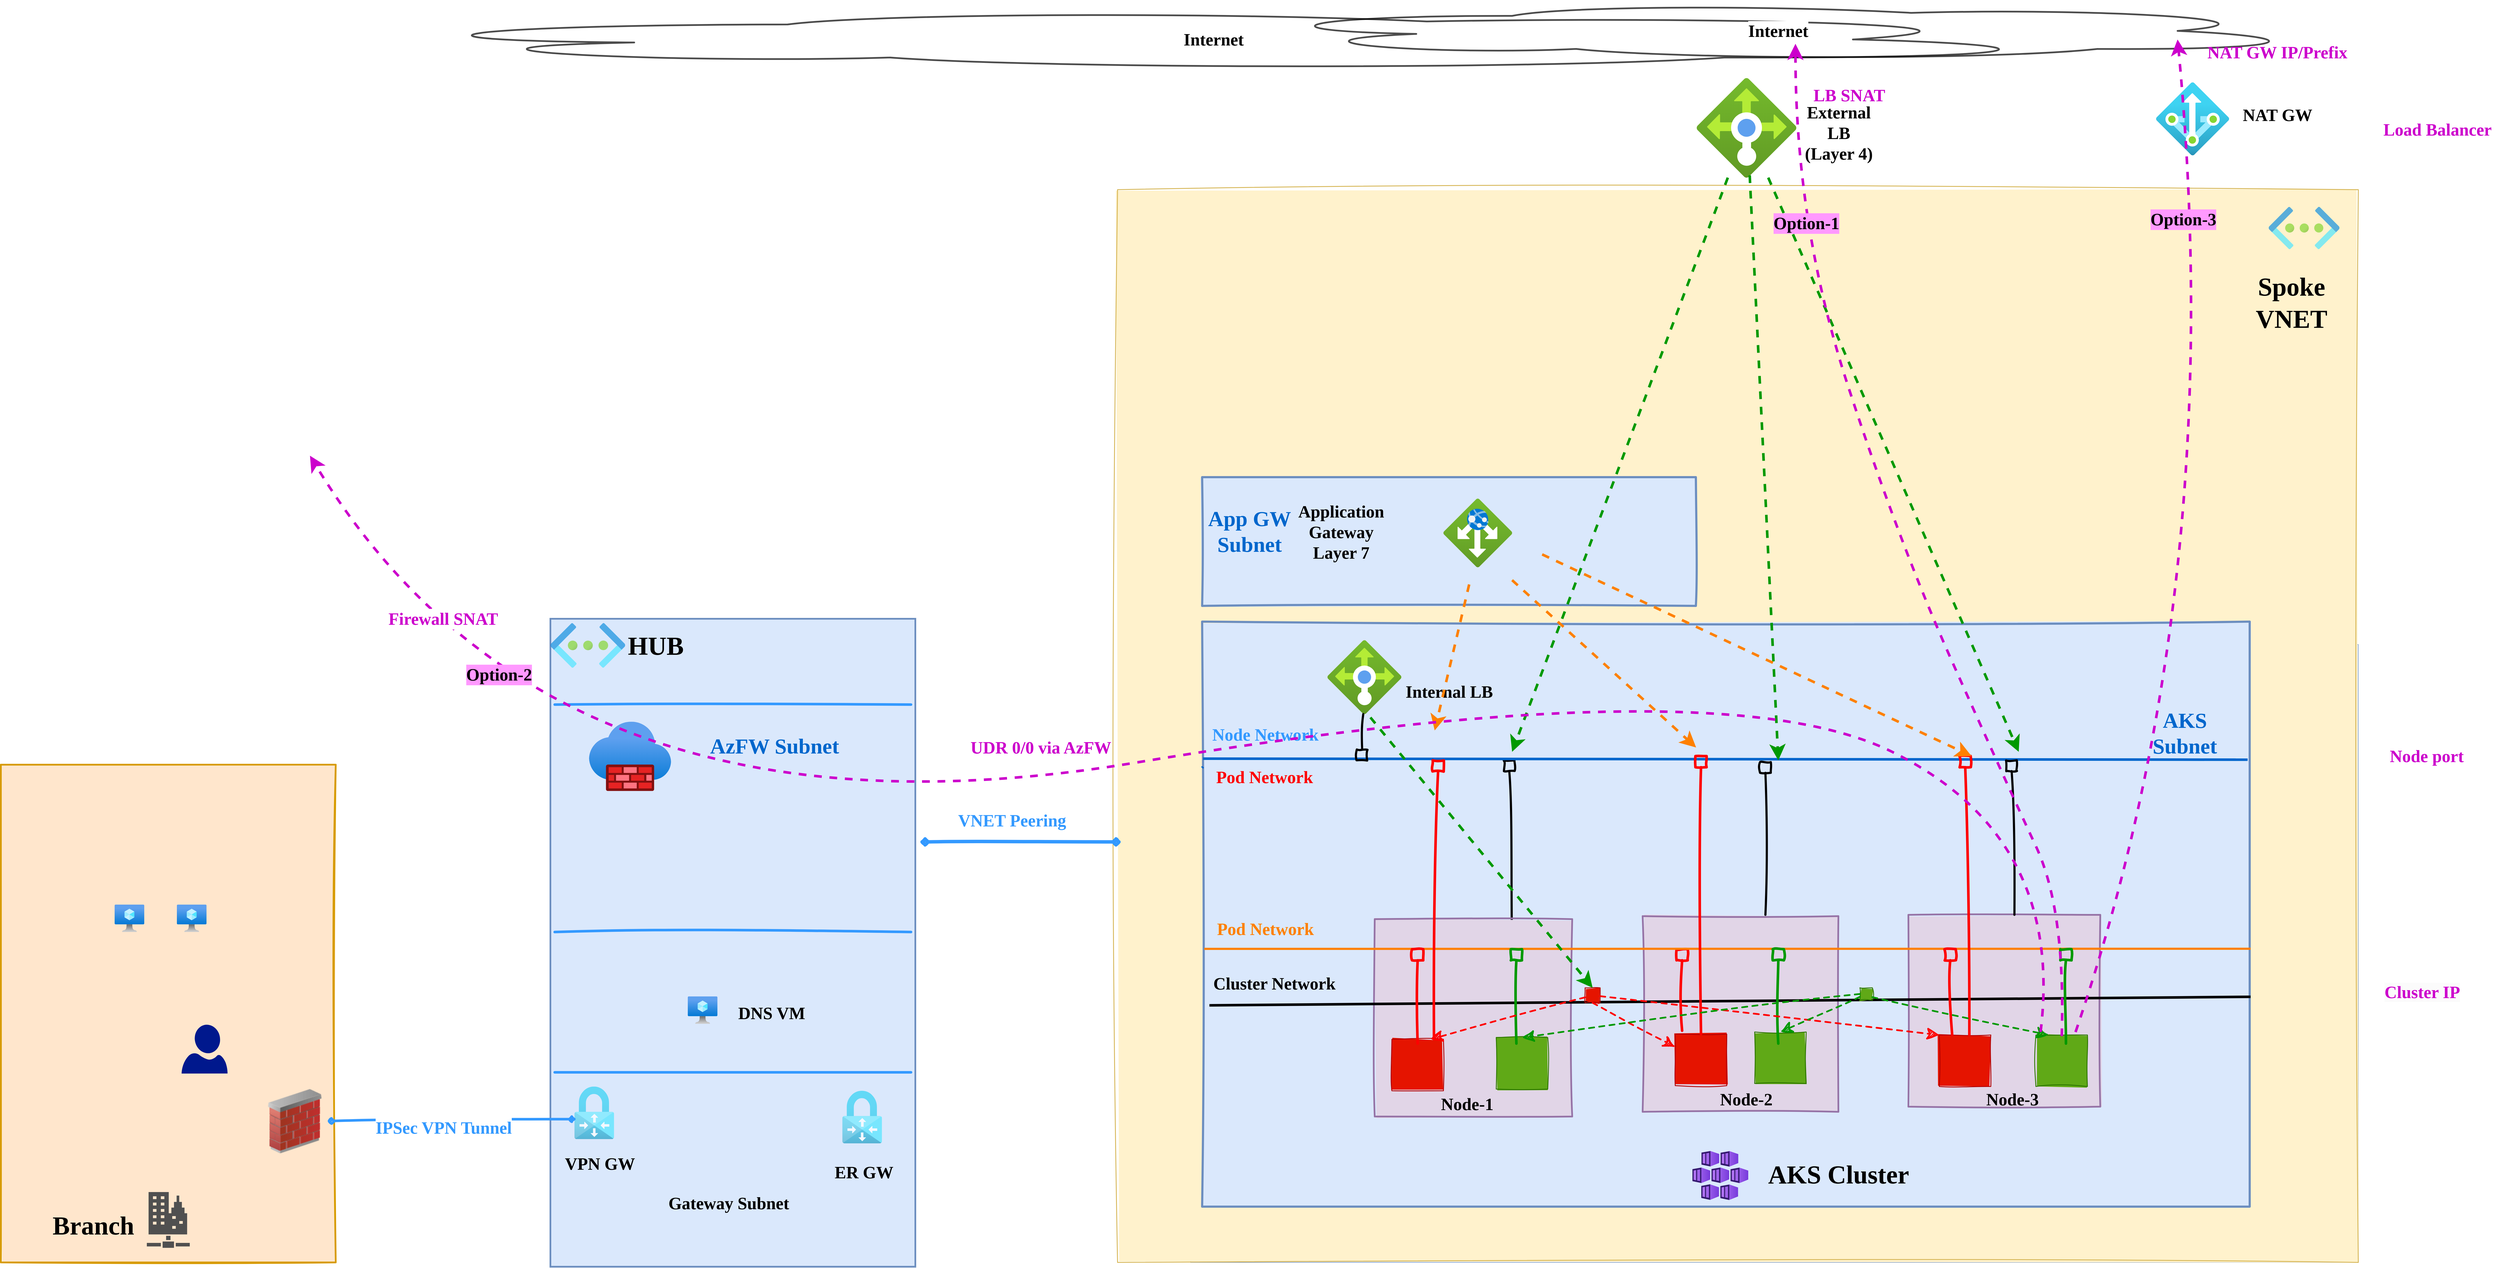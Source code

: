 <mxfile pages="5">
    <diagram name="AKS" id="uN7CGvEaiBTlguin2hiT">
        <mxGraphModel dx="7990" dy="5957" grid="1" gridSize="10" guides="1" tooltips="1" connect="1" arrows="1" fold="1" page="1" pageScale="1" pageWidth="850" pageHeight="1100" math="0" shadow="0">
            <root>
                <mxCell id="0"/>
                <mxCell id="1" parent="0"/>
                <mxCell id="2" style="edgeStyle=none;curved=1;sketch=0;hachureGap=4;jiggle=2;disableMultiStroke=1;curveFitting=1;orthogonalLoop=1;jettySize=auto;html=1;dashed=1;strokeColor=#FF8000;strokeWidth=6;fontFamily=Comic Sans MS;fontSize=40;fontColor=#3399FF;startArrow=none;startFill=0;endArrow=classic;endFill=1;startSize=11;endSize=19;" parent="1" edge="1">
                    <mxGeometry relative="1" as="geometry">
                        <mxPoint x="1047.925" y="-1920" as="sourcePoint"/>
                        <mxPoint x="980" y="-1470" as="targetPoint"/>
                    </mxGeometry>
                </mxCell>
                <mxCell id="TBIVwO9MvjW_WMQPq86C-65" value="base-architecture" parent="0"/>
                <mxCell id="TBIVwO9MvjW_WMQPq86C-161" value="" style="group;fillColor=#dae8fc;strokeColor=#6c8ebf;" parent="TBIVwO9MvjW_WMQPq86C-65" vertex="1" connectable="0">
                    <mxGeometry x="381" y="-1750" width="2720" height="1440" as="geometry"/>
                </mxCell>
                <mxCell id="TBIVwO9MvjW_WMQPq86C-159" value="&#10;&lt;b style=&quot;border-color: var(--border-color); color: rgb(0, 0, 0); font-family: &amp;quot;Comic Sans MS&amp;quot;; font-size: 40px; font-style: normal; font-variant-ligatures: normal; font-variant-caps: normal; letter-spacing: normal; orphans: 2; text-align: center; text-indent: 0px; text-transform: none; widows: 2; word-spacing: 0px; -webkit-text-stroke-width: 0px; background-color: rgb(251, 251, 251); text-decoration-thickness: initial; text-decoration-style: initial; text-decoration-color: initial;&quot;&gt;&lt;font style=&quot;border-color: var(--border-color);&quot; color=&quot;#0066cc&quot;&gt;Node Network&lt;br style=&quot;border-color: var(--border-color);&quot;&gt;AKS Subnet&lt;/font&gt;&lt;/b&gt;&#10;&#10;" style="whiteSpace=wrap;html=1;rounded=0;sketch=1;hachureGap=-8;jiggle=2;disableMultiStroke=1;disableMultiStrokeFill=1;fillStyle=solid;curveFitting=1;strokeColor=#d6b656;strokeWidth=2;fontFamily=Comic Sans MS;fontSize=20;fillColor=#fff2cc;" parent="TBIVwO9MvjW_WMQPq86C-161" vertex="1">
                    <mxGeometry x="-170" y="-1060" width="2890" height="2500" as="geometry"/>
                </mxCell>
                <UserObject label="&lt;font face=&quot;Comic Sans MS&quot; style=&quot;font-size: 60px;&quot;&gt;&lt;b style=&quot;font-size: 60px;&quot;&gt;Spoke&lt;br&gt;VNET&lt;br&gt;&lt;/b&gt;&lt;/font&gt;" tags="" id="TBIVwO9MvjW_WMQPq86C-10">
                    <mxCell style="text;html=1;align=center;verticalAlign=middle;resizable=0;points=[];autosize=1;strokeColor=none;fillColor=none;sketch=1;curveFitting=1;jiggle=2;fontSize=60;fontFamily=Architects Daughter;strokeWidth=2;" parent="TBIVwO9MvjW_WMQPq86C-161" vertex="1">
                        <mxGeometry x="2469.004" y="-880.001" width="190" height="170" as="geometry"/>
                    </mxCell>
                </UserObject>
                <mxCell id="TBIVwO9MvjW_WMQPq86C-254" value="" style="rounded=0;whiteSpace=wrap;html=1;sketch=1;hachureGap=-8;jiggle=2;disableMultiStroke=1;disableMultiStrokeFill=1;fillStyle=solid;curveFitting=1;strokeColor=#6c8ebf;strokeWidth=5;fontFamily=Comic Sans MS;fontSize=40;fillColor=#dae8fc;movable=1;resizable=1;rotatable=1;deletable=1;editable=1;connectable=1;" parent="TBIVwO9MvjW_WMQPq86C-65" vertex="1">
                    <mxGeometry x="408" y="-2140" width="1150" height="300" as="geometry"/>
                </mxCell>
                <mxCell id="TBIVwO9MvjW_WMQPq86C-44" value="" style="rounded=0;whiteSpace=wrap;html=1;sketch=1;hachureGap=-8;jiggle=2;disableMultiStroke=1;disableMultiStrokeFill=1;fillStyle=solid;curveFitting=1;strokeColor=#6c8ebf;strokeWidth=5;fontFamily=Comic Sans MS;fontSize=40;fillColor=#dae8fc;movable=1;resizable=1;rotatable=1;deletable=1;editable=1;connectable=1;" parent="TBIVwO9MvjW_WMQPq86C-65" vertex="1">
                    <mxGeometry x="408" y="-1803.33" width="2440" height="1363.33" as="geometry"/>
                </mxCell>
                <UserObject label="" tags="" id="TBIVwO9MvjW_WMQPq86C-19">
                    <mxCell style="edgeStyle=none;shape=connector;rounded=0;orthogonalLoop=1;jettySize=auto;html=1;labelBackgroundColor=default;strokeColor=#3399FF;strokeWidth=8;fontFamily=Comic Sans MS;fontSize=25;fontColor=default;startArrow=diamond;startFill=1;endArrow=diamond;endFill=1;sketch=1;curveFitting=1;jiggle=2;hachureGap=4;fontSource=https%3A%2F%2Ffonts.googleapis.com%2Fcss%3Ffamily%3DArchitects%2BDaughter;disableMultiStroke=1;" parent="TBIVwO9MvjW_WMQPq86C-65" edge="1">
                        <mxGeometry relative="1" as="geometry">
                            <mxPoint x="220" y="-1290" as="sourcePoint"/>
                            <mxPoint x="-250" y="-1290" as="targetPoint"/>
                        </mxGeometry>
                    </mxCell>
                </UserObject>
                <mxCell id="TBIVwO9MvjW_WMQPq86C-162" value="&lt;div style=&quot;text-align: center; font-size: 50px;&quot;&gt;&lt;span style=&quot;background-color: initial;&quot;&gt;&lt;b style=&quot;&quot;&gt;&lt;font style=&quot;font-size: 50px;&quot;&gt;AKS&lt;/font&gt;&lt;/b&gt;&lt;/span&gt;&lt;/div&gt;&lt;div style=&quot;text-align: center; font-size: 50px;&quot;&gt;&lt;span style=&quot;background-color: initial;&quot;&gt;&lt;b style=&quot;&quot;&gt;&lt;font style=&quot;font-size: 50px;&quot;&gt;Subnet&lt;/font&gt;&lt;/b&gt;&lt;/span&gt;&lt;/div&gt;" style="text;whiteSpace=wrap;html=1;fontSize=40;fontFamily=Comic Sans MS;fontColor=#0066CC;" parent="TBIVwO9MvjW_WMQPq86C-65" vertex="1">
                    <mxGeometry x="2620" y="-1610" width="310" height="120" as="geometry"/>
                </mxCell>
                <mxCell id="TBIVwO9MvjW_WMQPq86C-199" value="" style="group" parent="TBIVwO9MvjW_WMQPq86C-65" vertex="1" connectable="0">
                    <mxGeometry x="-2390" y="-1464" width="780" height="1160" as="geometry"/>
                </mxCell>
                <mxCell id="TBIVwO9MvjW_WMQPq86C-28" value="" style="rounded=0;whiteSpace=wrap;html=1;sketch=1;hachureGap=-8;jiggle=2;curveFitting=1;strokeColor=#d79b00;strokeWidth=4;fontFamily=Architects Daughter;fontSource=https%3A%2F%2Ffonts.googleapis.com%2Fcss%3Ffamily%3DArchitects%2BDaughter;fontSize=20;fillColor=#ffe6cc;fillStyle=solid;" parent="TBIVwO9MvjW_WMQPq86C-199" vertex="1">
                    <mxGeometry y="-6" width="780" height="1160" as="geometry"/>
                </mxCell>
                <UserObject label="&lt;b style=&quot;font-size: 60px;&quot;&gt;&lt;font face=&quot;Comic Sans MS&quot; style=&quot;font-size: 60px;&quot;&gt;Branch&lt;/font&gt;&lt;/b&gt;" tags="" id="TBIVwO9MvjW_WMQPq86C-34">
                    <mxCell style="text;html=1;align=center;verticalAlign=middle;resizable=0;points=[];autosize=1;strokeColor=none;fillColor=none;fontSize=60;fontFamily=Architects Daughter;fontColor=#000000;sketch=1;curveFitting=1;jiggle=2;" parent="TBIVwO9MvjW_WMQPq86C-199" vertex="1">
                        <mxGeometry x="105.002" y="1025.004" width="220" height="90" as="geometry"/>
                    </mxCell>
                </UserObject>
                <mxCell id="TBIVwO9MvjW_WMQPq86C-87" value="" style="image;html=1;image=img/lib/clip_art/networking/Firewall_02_128x128.png;rounded=0;sketch=1;hachureGap=-8;jiggle=2;disableMultiStroke=1;disableMultiStrokeFill=1;fillStyle=solid;curveFitting=1;strokeColor=default;strokeWidth=40;fontFamily=Comic Sans MS;fontSize=60;fontColor=default;fillColor=default;" parent="TBIVwO9MvjW_WMQPq86C-199" vertex="1">
                    <mxGeometry x="610" y="750" width="150" height="150" as="geometry"/>
                </mxCell>
                <mxCell id="TBIVwO9MvjW_WMQPq86C-90" value="" style="sketch=0;pointerEvents=1;shadow=0;dashed=0;html=1;strokeColor=none;fillColor=#505050;labelPosition=center;verticalLabelPosition=bottom;verticalAlign=top;outlineConnect=0;align=center;shape=mxgraph.office.servers.survivable_branch_appliance;rounded=0;hachureGap=-8;jiggle=2;disableMultiStroke=1;disableMultiStrokeFill=1;fillStyle=solid;curveFitting=1;strokeWidth=40;fontFamily=Comic Sans MS;fontSize=60;fontColor=default;" parent="TBIVwO9MvjW_WMQPq86C-199" vertex="1">
                    <mxGeometry x="340" y="990" width="100" height="130" as="geometry"/>
                </mxCell>
                <mxCell id="TBIVwO9MvjW_WMQPq86C-195" value="" style="sketch=0;aspect=fixed;pointerEvents=1;shadow=0;dashed=0;html=1;strokeColor=none;labelPosition=center;verticalLabelPosition=bottom;verticalAlign=top;align=center;fillColor=#00188D;shape=mxgraph.azure.user;rounded=0;hachureGap=-8;jiggle=2;disableMultiStroke=1;disableMultiStrokeFill=1;fillStyle=solid;curveFitting=1;strokeWidth=2;fontFamily=Comic Sans MS;fontSize=35;fontColor=#000000;" parent="TBIVwO9MvjW_WMQPq86C-199" vertex="1">
                    <mxGeometry x="421" y="600" width="107" height="113.83" as="geometry"/>
                </mxCell>
                <mxCell id="TBIVwO9MvjW_WMQPq86C-184" value="" style="aspect=fixed;html=1;points=[];align=center;image;fontSize=12;image=img/lib/azure2/compute/Virtual_Machine.svg;rounded=0;sketch=1;hachureGap=-8;jiggle=2;disableMultiStroke=1;disableMultiStrokeFill=1;fillStyle=solid;curveFitting=1;strokeColor=default;strokeWidth=2;fontFamily=Comic Sans MS;fontColor=#000000;fillColor=default;" parent="TBIVwO9MvjW_WMQPq86C-199" vertex="1">
                    <mxGeometry x="265" y="320" width="69" height="64" as="geometry"/>
                </mxCell>
                <mxCell id="TBIVwO9MvjW_WMQPq86C-185" value="" style="aspect=fixed;html=1;points=[];align=center;image;fontSize=12;image=img/lib/azure2/compute/Virtual_Machine.svg;rounded=0;sketch=1;hachureGap=-8;jiggle=2;disableMultiStroke=1;disableMultiStrokeFill=1;fillStyle=solid;curveFitting=1;strokeColor=default;strokeWidth=2;fontFamily=Comic Sans MS;fontColor=#000000;fillColor=default;" parent="TBIVwO9MvjW_WMQPq86C-199" vertex="1">
                    <mxGeometry x="410" y="320" width="69" height="64" as="geometry"/>
                </mxCell>
                <mxCell id="TBIVwO9MvjW_WMQPq86C-201" value="VNET Peering" style="text;html=1;align=center;verticalAlign=middle;resizable=0;points=[];autosize=1;strokeColor=none;fillColor=none;fontSize=40;fontFamily=Comic Sans MS;fontColor=#3399FF;fontStyle=1" parent="TBIVwO9MvjW_WMQPq86C-65" vertex="1">
                    <mxGeometry x="-180" y="-1370" width="290" height="60" as="geometry"/>
                </mxCell>
                <mxCell id="TBIVwO9MvjW_WMQPq86C-216" value="" style="aspect=fixed;html=1;points=[];align=center;image;fontSize=12;image=img/lib/azure2/networking/Load_Balancers.svg;rounded=0;sketch=1;hachureGap=-8;jiggle=2;disableMultiStroke=1;disableMultiStrokeFill=1;fillStyle=solid;curveFitting=1;strokeColor=default;strokeWidth=40;fontFamily=Comic Sans MS;fontColor=default;fillColor=default;" parent="TBIVwO9MvjW_WMQPq86C-65" vertex="1">
                    <mxGeometry x="1560" y="-3070" width="232" height="232" as="geometry"/>
                </mxCell>
                <mxCell id="TBIVwO9MvjW_WMQPq86C-217" value="&lt;div style=&quot;text-align: center; font-size: 40px;&quot;&gt;External&lt;/div&gt;&lt;div style=&quot;text-align: center; font-size: 40px;&quot;&gt;LB&lt;/div&gt;&lt;div style=&quot;text-align: center; font-size: 40px;&quot;&gt;(Layer 4)&lt;/div&gt;" style="text;whiteSpace=wrap;html=1;fontSize=40;fontFamily=Comic Sans MS;fontColor=#000000;fontStyle=1" parent="TBIVwO9MvjW_WMQPq86C-65" vertex="1">
                    <mxGeometry x="1810" y="-3020" width="310" height="120" as="geometry"/>
                </mxCell>
                <mxCell id="TBIVwO9MvjW_WMQPq86C-221" style="edgeStyle=none;curved=1;sketch=0;hachureGap=4;jiggle=2;disableMultiStroke=1;curveFitting=1;orthogonalLoop=1;jettySize=auto;html=1;exitX=1;exitY=0.5;exitDx=0;exitDy=0;dashed=1;strokeColor=#000000;strokeWidth=8;fontFamily=Comic Sans MS;fontSize=40;fontColor=#3399FF;startArrow=none;startFill=0;endArrow=classic;endFill=1;startSize=11;endSize=19;flowAnimation=1;" parent="TBIVwO9MvjW_WMQPq86C-65" source="TBIVwO9MvjW_WMQPq86C-190" target="TBIVwO9MvjW_WMQPq86C-216" edge="1">
                    <mxGeometry relative="1" as="geometry">
                        <mxPoint x="1679.653" y="-2664.391" as="targetPoint"/>
                        <Array as="points">
                            <mxPoint x="1360" y="-3380"/>
                            <mxPoint x="1580" y="-3260"/>
                        </Array>
                    </mxGeometry>
                </mxCell>
                <mxCell id="TBIVwO9MvjW_WMQPq86C-215" value="&lt;div style=&quot;text-align: center; font-size: 50px;&quot;&gt;&lt;b&gt;App GW&lt;/b&gt;&lt;/div&gt;&lt;div style=&quot;text-align: center; font-size: 50px;&quot;&gt;&lt;b&gt;Subnet&lt;/b&gt;&lt;/div&gt;" style="text;whiteSpace=wrap;html=1;fontSize=40;fontFamily=Comic Sans MS;fontColor=#0066CC;" parent="TBIVwO9MvjW_WMQPq86C-65" vertex="1">
                    <mxGeometry x="420" y="-2080" width="310" height="120" as="geometry"/>
                </mxCell>
                <mxCell id="TBIVwO9MvjW_WMQPq86C-253" value="" style="aspect=fixed;html=1;points=[];align=center;image;fontSize=12;image=img/lib/azure2/networking/Application_Gateways.svg;rounded=0;sketch=1;hachureGap=-8;jiggle=2;disableMultiStroke=1;disableMultiStrokeFill=1;fillStyle=solid;curveFitting=1;strokeColor=default;strokeWidth=2;fontFamily=Comic Sans MS;fontColor=#3399FF;fillColor=default;" parent="TBIVwO9MvjW_WMQPq86C-65" vertex="1">
                    <mxGeometry x="970" y="-2090" width="160" height="160" as="geometry"/>
                </mxCell>
                <UserObject label="" tags="" id="TBIVwO9MvjW_WMQPq86C-8">
                    <mxCell style="aspect=fixed;html=1;points=[];align=center;image;fontSize=12;image=img/lib/azure2/networking/Virtual_Networks.svg;rounded=0;glass=0;labelBackgroundColor=#66B2FF;fillStyle=hachure;fontFamily=Comic Sans MS;fontColor=#000000;opacity=70;sketch=1;curveFitting=1;jiggle=2;hachureGap=4;fontSource=https%3A%2F%2Ffonts.googleapis.com%2Fcss%3Ffamily%3DArchitects%2BDaughter;" parent="TBIVwO9MvjW_WMQPq86C-65" vertex="1">
                        <mxGeometry x="2891.998" y="-2769.997" width="165.312" height="98.694" as="geometry"/>
                    </mxCell>
                </UserObject>
                <mxCell id="TBIVwO9MvjW_WMQPq86C-27" value="" style="group;fillColor=#dae8fc;strokeColor=#6c8ebf;strokeWidth=4;container=0;" parent="TBIVwO9MvjW_WMQPq86C-65" vertex="1" connectable="0">
                    <mxGeometry x="-1110" y="-1810" width="850" height="1510" as="geometry"/>
                </mxCell>
                <UserObject label="&lt;b style=&quot;font-size: 60px;&quot;&gt;&lt;font face=&quot;Comic Sans MS&quot; style=&quot;font-size: 60px;&quot;&gt;HUB&lt;/font&gt;&lt;/b&gt;" tags="" id="TBIVwO9MvjW_WMQPq86C-4">
                    <mxCell style="text;html=1;align=center;verticalAlign=middle;resizable=0;points=[];autosize=1;strokeColor=none;fillColor=none;fontSize=60;fontFamily=Architects Daughter;fontColor=#000000;sketch=1;curveFitting=1;jiggle=2;" parent="TBIVwO9MvjW_WMQPq86C-65" vertex="1">
                        <mxGeometry x="-939.998" y="-1789.998" width="150" height="90" as="geometry"/>
                    </mxCell>
                </UserObject>
                <UserObject label="" tags="" id="TBIVwO9MvjW_WMQPq86C-12">
                    <mxCell style="aspect=fixed;html=1;points=[];align=center;image;fontSize=12;image=img/lib/azure2/networking/Virtual_Networks.svg;rounded=0;glass=0;labelBackgroundColor=#66B2FF;fillStyle=hachure;fontFamily=Comic Sans MS;fontColor=#000000;opacity=70;sketch=1;curveFitting=1;jiggle=2;hachureGap=4;fontSource=https%3A%2F%2Ffonts.googleapis.com%2Fcss%3Ffamily%3DArchitects%2BDaughter;" parent="TBIVwO9MvjW_WMQPq86C-65" vertex="1">
                        <mxGeometry x="-1110" y="-1800.004" width="174.34" height="104.08" as="geometry"/>
                    </mxCell>
                </UserObject>
                <UserObject label="" tags="" id="TBIVwO9MvjW_WMQPq86C-13">
                    <mxCell style="aspect=fixed;html=1;points=[];align=center;image;fontSize=12;image=img/lib/azure2/networking/Virtual_Network_Gateways.svg;rounded=0;glass=0;labelBackgroundColor=#66B2FF;fillStyle=hachure;fontFamily=Comic Sans MS;fontColor=#000000;opacity=70;sketch=1;curveFitting=1;jiggle=2;hachureGap=4;fontSource=https%3A%2F%2Ffonts.googleapis.com%2Fcss%3Ffamily%3DArchitects%2BDaughter;" parent="TBIVwO9MvjW_WMQPq86C-65" vertex="1">
                        <mxGeometry x="-1054" y="-719.835" width="92.31" height="122.49" as="geometry"/>
                    </mxCell>
                </UserObject>
                <UserObject label="&lt;font face=&quot;Comic Sans MS&quot; style=&quot;font-size: 40px;&quot;&gt;Gateway Subnet&lt;/font&gt;" tags="" id="TBIVwO9MvjW_WMQPq86C-17">
                    <mxCell style="text;html=1;align=center;verticalAlign=middle;resizable=0;points=[];autosize=1;strokeColor=none;fillColor=none;fontSize=40;fontFamily=Architects Daughter;fontColor=#000000;sketch=1;curveFitting=1;jiggle=2;fontStyle=1" parent="TBIVwO9MvjW_WMQPq86C-65" vertex="1">
                        <mxGeometry x="-865" y="-482.34" width="340" height="70" as="geometry"/>
                    </mxCell>
                </UserObject>
                <UserObject label="&lt;b style=&quot;font-size: 40px;&quot;&gt;VPN GW&lt;/b&gt;" tags="" id="TBIVwO9MvjW_WMQPq86C-29">
                    <mxCell style="text;html=1;align=center;verticalAlign=middle;resizable=0;points=[];autosize=1;strokeColor=none;fillColor=none;fontSize=40;fontFamily=Comic Sans MS;fontColor=#000000;sketch=1;curveFitting=1;jiggle=2;" parent="TBIVwO9MvjW_WMQPq86C-65" vertex="1">
                        <mxGeometry x="-1090.0" y="-569.998" width="190" height="60" as="geometry"/>
                    </mxCell>
                </UserObject>
                <UserObject label="" tags="" id="TBIVwO9MvjW_WMQPq86C-32">
                    <mxCell style="aspect=fixed;html=1;points=[];align=center;image;fontSize=12;image=img/lib/azure2/networking/Virtual_Network_Gateways.svg;rounded=0;glass=0;labelBackgroundColor=#66B2FF;fillStyle=hachure;fontFamily=Comic Sans MS;fontColor=#000000;opacity=70;sketch=1;curveFitting=1;jiggle=2;hachureGap=4;fontSource=https%3A%2F%2Ffonts.googleapis.com%2Fcss%3Ffamily%3DArchitects%2BDaughter;" parent="TBIVwO9MvjW_WMQPq86C-65" vertex="1">
                        <mxGeometry x="-430" y="-710.005" width="92.31" height="122.49" as="geometry"/>
                    </mxCell>
                </UserObject>
                <UserObject label="&lt;b style=&quot;font-size: 40px;&quot;&gt;ER GW&lt;/b&gt;" tags="" id="TBIVwO9MvjW_WMQPq86C-33">
                    <mxCell style="text;html=1;align=center;verticalAlign=middle;resizable=0;points=[];autosize=1;strokeColor=none;fillColor=none;fontSize=40;fontFamily=Comic Sans MS;fontColor=#000000;sketch=1;curveFitting=1;jiggle=2;" parent="TBIVwO9MvjW_WMQPq86C-65" vertex="1">
                        <mxGeometry x="-460.0" y="-549.998" width="160" height="60" as="geometry"/>
                    </mxCell>
                </UserObject>
                <UserObject label="" tags="" id="qUfyDGxGpHKbPqtfmTrg-6">
                    <mxCell style="edgeStyle=none;jumpStyle=none;jumpSize=2;orthogonalLoop=1;jettySize=auto;html=1;shadow=0;strokeColor=#3399FF;strokeWidth=6;fontFamily=Comic Sans MS;fontSize=25;fontColor=#000000;startArrow=none;startFill=0;endArrow=none;endFill=0;rounded=0;sketch=1;curveFitting=1;jiggle=2;hachureGap=4;fontSource=https%3A%2F%2Ffonts.googleapis.com%2Fcss%3Ffamily%3DArchitects%2BDaughter;disableMultiStroke=1;" parent="TBIVwO9MvjW_WMQPq86C-65" edge="1">
                        <mxGeometry relative="1" as="geometry">
                            <mxPoint x="-1100" y="-1080" as="sourcePoint"/>
                            <mxPoint x="-270" y="-1080" as="targetPoint"/>
                        </mxGeometry>
                    </mxCell>
                </UserObject>
                <UserObject label="&lt;font style=&quot;font-size: 40px;&quot;&gt;&lt;b&gt;Internet&lt;/b&gt;&lt;/font&gt;" tags="" id="qUfyDGxGpHKbPqtfmTrg-16">
                    <mxCell style="ellipse;shape=cloud;whiteSpace=wrap;html=1;rounded=0;glass=0;labelBackgroundColor=default;fillStyle=auto;strokeColor=#000000;strokeWidth=4;fontFamily=Comic Sans MS;fontSize=25;fontColor=#000000;fillColor=none;gradientColor=none;opacity=70;sketch=1;curveFitting=1;jiggle=2;hachureGap=4;fontSource=https%3A%2F%2Ffonts.googleapis.com%2Fcss%3Ffamily%3DArchitects%2BDaughter;disableMultiStrokeFill=1;disableMultiStroke=1;" parent="TBIVwO9MvjW_WMQPq86C-65" vertex="1">
                        <mxGeometry x="-1550" y="-3230" width="3970" height="140" as="geometry"/>
                    </mxCell>
                </UserObject>
                <mxCell id="TBIVwO9MvjW_WMQPq86C-196" value="" style="aspect=fixed;html=1;points=[];align=center;image;fontSize=12;image=img/lib/azure2/networking/Load_Balancers.svg;rounded=0;sketch=1;hachureGap=-8;jiggle=2;disableMultiStroke=1;disableMultiStrokeFill=1;fillStyle=solid;curveFitting=1;strokeColor=default;strokeWidth=40;fontFamily=Comic Sans MS;fontColor=default;fillColor=default;" parent="TBIVwO9MvjW_WMQPq86C-65" vertex="1">
                    <mxGeometry x="700" y="-1760" width="172" height="172" as="geometry"/>
                </mxCell>
                <UserObject label="" tags="" id="TBIVwO9MvjW_WMQPq86C-23">
                    <mxCell style="edgeStyle=none;jumpStyle=none;jumpSize=2;orthogonalLoop=1;jettySize=auto;html=1;shadow=0;strokeColor=#3399FF;strokeWidth=6;fontFamily=Comic Sans MS;fontSize=25;fontColor=#000000;startArrow=none;startFill=0;endArrow=none;endFill=0;rounded=0;sketch=1;curveFitting=1;jiggle=2;hachureGap=4;fontSource=https%3A%2F%2Ffonts.googleapis.com%2Fcss%3Ffamily%3DArchitects%2BDaughter;disableMultiStroke=1;" parent="TBIVwO9MvjW_WMQPq86C-65" edge="1">
                        <mxGeometry relative="1" as="geometry">
                            <mxPoint x="-1100" y="-753" as="sourcePoint"/>
                            <mxPoint x="-270" y="-753" as="targetPoint"/>
                        </mxGeometry>
                    </mxCell>
                </UserObject>
                <UserObject label="&lt;font size=&quot;1&quot; face=&quot;Comic Sans MS&quot;&gt;&lt;b style=&quot;font-size: 40px;&quot;&gt;DNS VM&lt;/b&gt;&lt;/font&gt;" tags="" id="2g-Eaq45xLmQXgfcdr5T-6">
                    <mxCell style="text;html=1;align=center;verticalAlign=middle;resizable=0;points=[];autosize=1;strokeColor=none;fillColor=none;fontSize=60;fontFamily=Architects Daughter;fontColor=#000000;sketch=1;curveFitting=1;jiggle=2;" parent="TBIVwO9MvjW_WMQPq86C-65" vertex="1">
                        <mxGeometry x="-689.998" y="-939.998" width="190" height="90" as="geometry"/>
                    </mxCell>
                </UserObject>
                <mxCell id="TBIVwO9MvjW_WMQPq86C-183" value="" style="aspect=fixed;html=1;points=[];align=center;image;fontSize=12;image=img/lib/azure2/compute/Virtual_Machine.svg;rounded=0;sketch=1;hachureGap=-8;jiggle=2;disableMultiStroke=1;disableMultiStrokeFill=1;fillStyle=solid;curveFitting=1;strokeColor=default;strokeWidth=2;fontFamily=Comic Sans MS;fontColor=#000000;fillColor=default;" parent="TBIVwO9MvjW_WMQPq86C-65" vertex="1">
                    <mxGeometry x="-790" y="-930" width="69" height="64" as="geometry"/>
                </mxCell>
                <mxCell id="TBIVwO9MvjW_WMQPq86C-180" value="&lt;div style=&quot;text-align: center; font-size: 40px;&quot;&gt;&lt;b style=&quot;font-size: 40px;&quot;&gt;Application&lt;/b&gt;&lt;/div&gt;&lt;div style=&quot;text-align: center; font-size: 40px;&quot;&gt;&lt;b style=&quot;font-size: 40px;&quot;&gt;Gateway&lt;/b&gt;&lt;/div&gt;&lt;div style=&quot;text-align: center; font-size: 40px;&quot;&gt;&lt;b style=&quot;font-size: 40px;&quot;&gt;Layer 7&lt;/b&gt;&lt;/div&gt;" style="text;whiteSpace=wrap;html=1;fontSize=40;fontFamily=Comic Sans MS;fontColor=#000000;" parent="TBIVwO9MvjW_WMQPq86C-65" vertex="1">
                    <mxGeometry x="630" y="-2090" width="310" height="120" as="geometry"/>
                </mxCell>
                <UserObject label="" tags="" id="TBIVwO9MvjW_WMQPq86C-35">
                    <mxCell style="edgeStyle=none;shape=connector;rounded=0;orthogonalLoop=1;jettySize=auto;html=1;labelBackgroundColor=default;strokeColor=#3399FF;strokeWidth=6;fontFamily=Comic Sans MS;fontSize=25;fontColor=default;startArrow=diamond;startFill=1;endArrow=diamond;endFill=1;sketch=1;curveFitting=1;jiggle=2;hachureGap=4;fontSource=https%3A%2F%2Ffonts.googleapis.com%2Fcss%3Ffamily%3DArchitects%2BDaughter;disableMultiStroke=1;" parent="TBIVwO9MvjW_WMQPq86C-65" target="TBIVwO9MvjW_WMQPq86C-87" edge="1">
                        <mxGeometry relative="1" as="geometry">
                            <mxPoint x="-1050" y="-644" as="sourcePoint"/>
                            <mxPoint x="-2180" y="-809.88" as="targetPoint"/>
                        </mxGeometry>
                    </mxCell>
                </UserObject>
                <mxCell id="TBIVwO9MvjW_WMQPq86C-91" value="&lt;font style=&quot;font-size: 40px;&quot;&gt;&lt;b&gt;IPSec VPN Tunnel&lt;/b&gt;&lt;/font&gt;" style="edgeLabel;html=1;align=center;verticalAlign=middle;resizable=0;points=[];fontSize=60;fontFamily=Comic Sans MS;fontColor=#3399FF;" parent="TBIVwO9MvjW_WMQPq86C-35" vertex="1" connectable="0">
                    <mxGeometry x="0.297" y="-15" relative="1" as="geometry">
                        <mxPoint x="67" y="25" as="offset"/>
                    </mxGeometry>
                </mxCell>
                <mxCell id="17" value="" style="aspect=fixed;html=1;points=[];align=center;image;fontSize=12;image=img/lib/azure2/networking/NAT.svg;shadow=0;glass=0;labelBackgroundColor=none;fontFamily=Comic Sans MS;fontColor=#000000;" parent="TBIVwO9MvjW_WMQPq86C-65" vertex="1">
                    <mxGeometry x="2630" y="-3060" width="170" height="170" as="geometry"/>
                </mxCell>
                <mxCell id="18" value="&lt;div style=&quot;text-align: center; font-size: 40px;&quot;&gt;NAT GW&lt;/div&gt;" style="text;whiteSpace=wrap;html=1;fontSize=40;fontFamily=Comic Sans MS;fontColor=#000000;fontStyle=1" parent="TBIVwO9MvjW_WMQPq86C-65" vertex="1">
                    <mxGeometry x="2830" y="-3014" width="310" height="120" as="geometry"/>
                </mxCell>
                <mxCell id="22" value="&lt;div style=&quot;text-align: center;&quot;&gt;&lt;font style=&quot;font-size: 40px;&quot;&gt;&lt;b&gt;Internal LB&lt;/b&gt;&lt;/font&gt;&lt;/div&gt;" style="text;whiteSpace=wrap;html=1;fontSize=35;fontFamily=Comic Sans MS;fontColor=#000000;" parent="TBIVwO9MvjW_WMQPq86C-65" vertex="1">
                    <mxGeometry x="880" y="-1670" width="310" height="120" as="geometry"/>
                </mxCell>
                <UserObject label="" tags="" id="23">
                    <mxCell style="edgeStyle=none;jumpStyle=none;jumpSize=2;orthogonalLoop=1;jettySize=auto;html=1;shadow=0;strokeColor=#3399FF;strokeWidth=6;fontFamily=Comic Sans MS;fontSize=25;fontColor=#000000;startArrow=none;startFill=0;endArrow=none;endFill=0;rounded=0;sketch=1;curveFitting=1;jiggle=2;hachureGap=4;fontSource=https%3A%2F%2Ffonts.googleapis.com%2Fcss%3Ffamily%3DArchitects%2BDaughter;disableMultiStroke=1;" parent="TBIVwO9MvjW_WMQPq86C-65" edge="1">
                        <mxGeometry relative="1" as="geometry">
                            <mxPoint x="-1100" y="-1610" as="sourcePoint"/>
                            <mxPoint x="-270" y="-1610" as="targetPoint"/>
                        </mxGeometry>
                    </mxCell>
                </UserObject>
                <mxCell id="TBIVwO9MvjW_WMQPq86C-233" value="" style="aspect=fixed;html=1;points=[];align=center;image;fontSize=12;image=img/lib/azure2/networking/Firewalls.svg;rounded=0;sketch=1;hachureGap=-8;jiggle=2;disableMultiStroke=1;disableMultiStrokeFill=1;fillStyle=solid;curveFitting=1;strokeColor=default;strokeWidth=2;fontFamily=Comic Sans MS;fontColor=#CC00CC;fillColor=default;" parent="TBIVwO9MvjW_WMQPq86C-65" vertex="1">
                    <mxGeometry x="-1020" y="-1570" width="191" height="161.41" as="geometry"/>
                </mxCell>
                <mxCell id="TBIVwO9MvjW_WMQPq86C-234" value="&lt;div style=&quot;text-align: center; font-size: 50px;&quot;&gt;&lt;b&gt;AzFW Subnet&lt;/b&gt;&lt;/div&gt;" style="text;whiteSpace=wrap;html=1;fontSize=40;fontFamily=Comic Sans MS;fontColor=#0066CC;" parent="TBIVwO9MvjW_WMQPq86C-65" vertex="1">
                    <mxGeometry x="-740" y="-1550" width="310" height="120" as="geometry"/>
                </mxCell>
                <mxCell id="TBIVwO9MvjW_WMQPq86C-69" value="AKS Nodes" style="" parent="0"/>
                <mxCell id="TBIVwO9MvjW_WMQPq86C-49" style="edgeStyle=none;rounded=0;sketch=1;hachureGap=4;jiggle=2;disableMultiStroke=1;curveFitting=1;orthogonalLoop=1;jettySize=auto;html=1;exitX=0.694;exitY=0.037;exitDx=0;exitDy=0;strokeWidth=5;fontFamily=Comic Sans MS;fontSize=40;fontColor=default;endArrow=box;endFill=0;endSize=19;startSize=11;exitPerimeter=0;" parent="TBIVwO9MvjW_WMQPq86C-69" source="TBIVwO9MvjW_WMQPq86C-40" edge="1">
                    <mxGeometry relative="1" as="geometry">
                        <mxPoint x="1123" y="-1480" as="targetPoint"/>
                    </mxGeometry>
                </mxCell>
                <mxCell id="TBIVwO9MvjW_WMQPq86C-40" value="" style="whiteSpace=wrap;html=1;aspect=fixed;rounded=0;sketch=1;hachureGap=-8;jiggle=2;disableMultiStroke=1;disableMultiStrokeFill=1;fillStyle=solid;curveFitting=1;strokeColor=#9673a6;strokeWidth=4;fontFamily=Comic Sans MS;fontSize=40;fillColor=#e1d5e7;" parent="TBIVwO9MvjW_WMQPq86C-69" vertex="1">
                    <mxGeometry x="810" y="-1110" width="460" height="460" as="geometry"/>
                </mxCell>
                <mxCell id="TBIVwO9MvjW_WMQPq86C-42" value="" style="whiteSpace=wrap;html=1;aspect=fixed;rounded=0;sketch=1;hachureGap=-8;jiggle=2;disableMultiStroke=1;disableMultiStrokeFill=1;fillStyle=solid;curveFitting=1;strokeColor=#9673a6;strokeWidth=4;fontFamily=Comic Sans MS;fontSize=40;fillColor=#e1d5e7;" parent="TBIVwO9MvjW_WMQPq86C-69" vertex="1">
                    <mxGeometry x="1434" y="-1117" width="456" height="456" as="geometry"/>
                </mxCell>
                <mxCell id="TBIVwO9MvjW_WMQPq86C-43" value="" style="whiteSpace=wrap;html=1;aspect=fixed;rounded=0;sketch=1;hachureGap=-8;jiggle=2;disableMultiStroke=1;disableMultiStrokeFill=1;fillStyle=solid;curveFitting=1;strokeColor=#9673a6;strokeWidth=4;fontFamily=Comic Sans MS;fontSize=40;fillColor=#e1d5e7;" parent="TBIVwO9MvjW_WMQPq86C-69" vertex="1">
                    <mxGeometry x="2053" y="-1120" width="447" height="447" as="geometry"/>
                </mxCell>
                <mxCell id="TBIVwO9MvjW_WMQPq86C-45" style="rounded=0;hachureGap=4;disableMultiStroke=1;orthogonalLoop=1;jettySize=auto;html=1;strokeWidth=6;fontFamily=Comic Sans MS;fontSize=40;fontColor=default;endArrow=none;endFill=0;strokeColor=#0066CC;startArrow=none;entryX=0.998;entryY=0.236;entryDx=0;entryDy=0;entryPerimeter=0;" parent="TBIVwO9MvjW_WMQPq86C-69" target="TBIVwO9MvjW_WMQPq86C-44" edge="1">
                    <mxGeometry relative="1" as="geometry">
                        <mxPoint x="410" y="-1484" as="sourcePoint"/>
                        <mxPoint x="2780" y="-1480" as="targetPoint"/>
                    </mxGeometry>
                </mxCell>
                <mxCell id="TBIVwO9MvjW_WMQPq86C-50" style="edgeStyle=none;rounded=0;sketch=1;hachureGap=4;jiggle=2;disableMultiStroke=1;curveFitting=1;orthogonalLoop=1;jettySize=auto;html=1;strokeWidth=5;fontFamily=Comic Sans MS;fontSize=40;fontColor=default;endArrow=box;endFill=0;endSize=19;startSize=11;" parent="TBIVwO9MvjW_WMQPq86C-69" edge="1">
                    <mxGeometry relative="1" as="geometry">
                        <mxPoint x="1720" y="-1120" as="sourcePoint"/>
                        <mxPoint x="1720" y="-1476" as="targetPoint"/>
                        <Array as="points"/>
                    </mxGeometry>
                </mxCell>
                <mxCell id="TBIVwO9MvjW_WMQPq86C-51" style="edgeStyle=none;rounded=0;sketch=1;hachureGap=4;jiggle=2;disableMultiStroke=1;curveFitting=1;orthogonalLoop=1;jettySize=auto;html=1;strokeWidth=5;fontFamily=Comic Sans MS;fontSize=40;fontColor=default;endArrow=box;endFill=0;endSize=19;startSize=11;" parent="TBIVwO9MvjW_WMQPq86C-69" edge="1">
                    <mxGeometry relative="1" as="geometry">
                        <mxPoint x="2300" y="-1120" as="sourcePoint"/>
                        <mxPoint x="2293" y="-1480" as="targetPoint"/>
                    </mxGeometry>
                </mxCell>
                <UserObject label="&lt;font face=&quot;Comic Sans MS&quot; style=&quot;font-size: 40px;&quot;&gt;&lt;b&gt;Cluster Network&lt;/b&gt;&lt;/font&gt;" tags="" id="TBIVwO9MvjW_WMQPq86C-58">
                    <mxCell style="text;html=1;align=center;verticalAlign=middle;resizable=0;points=[];autosize=1;strokeColor=none;fillColor=none;sketch=1;curveFitting=1;jiggle=2;fontSize=20;fontFamily=Architects Daughter;strokeWidth=40;" parent="TBIVwO9MvjW_WMQPq86C-69" vertex="1">
                        <mxGeometry x="406.004" y="-989.997" width="340" height="60" as="geometry"/>
                    </mxCell>
                </UserObject>
                <mxCell id="TBIVwO9MvjW_WMQPq86C-59" value="" style="whiteSpace=wrap;html=1;aspect=fixed;rounded=0;sketch=1;hachureGap=-8;jiggle=2;disableMultiStroke=1;disableMultiStrokeFill=1;fillStyle=solid;curveFitting=1;strokeColor=#B20000;strokeWidth=2;fontFamily=Comic Sans MS;fontSize=40;fontColor=#ffffff;fillColor=#e51400;" parent="TBIVwO9MvjW_WMQPq86C-69" vertex="1">
                    <mxGeometry x="850" y="-830" width="120" height="120" as="geometry"/>
                </mxCell>
                <UserObject label="&lt;font face=&quot;Comic Sans MS&quot; style=&quot;font-size: 40px;&quot;&gt;&lt;b&gt;Node-1&lt;/b&gt;&lt;/font&gt;" tags="" id="TBIVwO9MvjW_WMQPq86C-71">
                    <mxCell style="text;html=1;align=center;verticalAlign=middle;resizable=0;points=[];autosize=1;strokeColor=none;fillColor=none;sketch=1;curveFitting=1;jiggle=2;fontSize=20;fontFamily=Architects Daughter;strokeWidth=40;" parent="TBIVwO9MvjW_WMQPq86C-69" vertex="1">
                        <mxGeometry x="940.004" y="-708.997" width="170" height="60" as="geometry"/>
                    </mxCell>
                </UserObject>
                <UserObject label="&lt;font face=&quot;Comic Sans MS&quot; style=&quot;font-size: 40px;&quot;&gt;&lt;b&gt;Node-2&lt;/b&gt;&lt;/font&gt;" tags="" id="TBIVwO9MvjW_WMQPq86C-72">
                    <mxCell style="text;html=1;align=center;verticalAlign=middle;resizable=0;points=[];autosize=1;strokeColor=none;fillColor=none;sketch=1;curveFitting=1;jiggle=2;fontSize=20;fontFamily=Architects Daughter;strokeWidth=40;" parent="TBIVwO9MvjW_WMQPq86C-69" vertex="1">
                        <mxGeometry x="1590.004" y="-719.997" width="170" height="60" as="geometry"/>
                    </mxCell>
                </UserObject>
                <UserObject label="&lt;font face=&quot;Comic Sans MS&quot; style=&quot;font-size: 40px;&quot;&gt;&lt;b&gt;Node-3&lt;/b&gt;&lt;/font&gt;" tags="" id="TBIVwO9MvjW_WMQPq86C-73">
                    <mxCell style="text;html=1;align=center;verticalAlign=middle;resizable=0;points=[];autosize=1;strokeColor=none;fillColor=none;sketch=1;curveFitting=1;jiggle=2;fontSize=20;fontFamily=Architects Daughter;strokeWidth=40;" parent="TBIVwO9MvjW_WMQPq86C-69" vertex="1">
                        <mxGeometry x="2210.004" y="-719.997" width="170" height="60" as="geometry"/>
                    </mxCell>
                </UserObject>
                <mxCell id="TBIVwO9MvjW_WMQPq86C-101" value="" style="whiteSpace=wrap;html=1;aspect=fixed;rounded=0;sketch=1;hachureGap=-8;jiggle=2;disableMultiStroke=1;disableMultiStrokeFill=1;fillStyle=solid;curveFitting=1;strokeColor=#2D7600;strokeWidth=2;fontFamily=Comic Sans MS;fontSize=40;fontColor=#ffffff;fillColor=#60a917;" parent="TBIVwO9MvjW_WMQPq86C-69" vertex="1">
                    <mxGeometry x="1093" y="-834" width="120" height="120" as="geometry"/>
                </mxCell>
                <mxCell id="TBIVwO9MvjW_WMQPq86C-60" value="" style="whiteSpace=wrap;html=1;aspect=fixed;rounded=0;sketch=1;hachureGap=-8;jiggle=2;disableMultiStroke=1;disableMultiStrokeFill=1;fillStyle=solid;curveFitting=1;strokeColor=#2D7600;strokeWidth=2;fontFamily=Comic Sans MS;fontSize=40;fontColor=#ffffff;fillColor=#60a917;" parent="TBIVwO9MvjW_WMQPq86C-69" vertex="1">
                    <mxGeometry x="1695" y="-847" width="120" height="120" as="geometry"/>
                </mxCell>
                <mxCell id="TBIVwO9MvjW_WMQPq86C-104" value="" style="whiteSpace=wrap;html=1;aspect=fixed;rounded=0;sketch=1;hachureGap=-8;jiggle=2;disableMultiStroke=1;disableMultiStrokeFill=1;fillStyle=solid;curveFitting=1;strokeColor=#2D7600;strokeWidth=2;fontFamily=Comic Sans MS;fontSize=40;fontColor=#ffffff;fillColor=#60a917;" parent="TBIVwO9MvjW_WMQPq86C-69" vertex="1">
                    <mxGeometry x="2350" y="-840" width="120" height="120" as="geometry"/>
                </mxCell>
                <mxCell id="TBIVwO9MvjW_WMQPq86C-103" value="" style="whiteSpace=wrap;html=1;aspect=fixed;rounded=0;sketch=1;hachureGap=-8;jiggle=2;disableMultiStroke=1;disableMultiStrokeFill=1;fillStyle=solid;curveFitting=1;strokeColor=#B20000;strokeWidth=2;fontFamily=Comic Sans MS;fontSize=40;fontColor=#ffffff;fillColor=#e51400;" parent="TBIVwO9MvjW_WMQPq86C-69" vertex="1">
                    <mxGeometry x="2125" y="-840" width="120" height="120" as="geometry"/>
                </mxCell>
                <mxCell id="TBIVwO9MvjW_WMQPq86C-102" value="" style="whiteSpace=wrap;html=1;aspect=fixed;rounded=0;sketch=1;hachureGap=-8;jiggle=2;disableMultiStroke=1;disableMultiStrokeFill=1;fillStyle=solid;curveFitting=1;strokeColor=#B20000;strokeWidth=2;fontFamily=Comic Sans MS;fontSize=40;fontColor=#ffffff;fillColor=#e51400;" parent="TBIVwO9MvjW_WMQPq86C-69" vertex="1">
                    <mxGeometry x="1510" y="-842" width="120" height="120" as="geometry"/>
                </mxCell>
                <mxCell id="TBIVwO9MvjW_WMQPq86C-163" value="" style="rounded=0;hachureGap=4;disableMultiStroke=1;orthogonalLoop=1;jettySize=auto;html=1;exitX=0;exitY=0.25;exitDx=0;exitDy=0;strokeWidth=6;fontFamily=Comic Sans MS;fontSize=40;fontColor=default;endArrow=none;endFill=0;strokeColor=#0066CC;" parent="TBIVwO9MvjW_WMQPq86C-69" source="TBIVwO9MvjW_WMQPq86C-44" edge="1">
                    <mxGeometry relative="1" as="geometry">
                        <mxPoint x="408" y="-1465" as="sourcePoint"/>
                        <mxPoint x="410.004" y="-1465.132" as="targetPoint"/>
                    </mxGeometry>
                </mxCell>
                <UserObject label="&lt;font face=&quot;Comic Sans MS&quot; color=&quot;#3399ff&quot;&gt;&lt;span style=&quot;font-size: 40px;&quot;&gt;&lt;b&gt;Node Network&lt;/b&gt;&lt;/span&gt;&lt;/font&gt;" tags="" id="TBIVwO9MvjW_WMQPq86C-164">
                    <mxCell style="text;html=1;align=center;verticalAlign=middle;resizable=0;points=[];autosize=1;strokeColor=none;fillColor=none;sketch=1;curveFitting=1;jiggle=2;fontSize=20;fontFamily=Architects Daughter;strokeWidth=40;" parent="TBIVwO9MvjW_WMQPq86C-69" vertex="1">
                        <mxGeometry x="405.004" y="-1569.997" width="300" height="60" as="geometry"/>
                    </mxCell>
                </UserObject>
                <UserObject label="&lt;font face=&quot;Comic Sans MS&quot; style=&quot;font-size: 60px;&quot;&gt;&lt;b style=&quot;font-size: 60px;&quot;&gt;AKS Cluster&lt;/b&gt;&lt;/font&gt;" tags="" id="TBIVwO9MvjW_WMQPq86C-153">
                    <mxCell style="text;html=1;align=center;verticalAlign=middle;resizable=0;points=[];autosize=1;strokeColor=none;fillColor=none;sketch=1;curveFitting=1;jiggle=2;fontSize=60;fontFamily=Architects Daughter;strokeWidth=2;" parent="TBIVwO9MvjW_WMQPq86C-69" vertex="1">
                        <mxGeometry x="1700.004" y="-557.647" width="380" height="90" as="geometry"/>
                    </mxCell>
                </UserObject>
                <mxCell id="TBIVwO9MvjW_WMQPq86C-152" value="" style="aspect=fixed;html=1;points=[];align=center;image;fontSize=12;image=img/lib/azure2/containers/Kubernetes_Services.svg;rounded=0;sketch=1;hachureGap=-8;jiggle=2;disableMultiStroke=1;disableMultiStrokeFill=1;fillStyle=solid;curveFitting=1;strokeColor=default;strokeWidth=2;fontFamily=Comic Sans MS;fontColor=#0066CC;fillColor=default;" parent="TBIVwO9MvjW_WMQPq86C-69" vertex="1">
                    <mxGeometry x="1550" y="-570" width="130" height="114.71" as="geometry"/>
                </mxCell>
                <mxCell id="TBIVwO9MvjW_WMQPq86C-173" style="rounded=0;hachureGap=4;disableMultiStroke=1;orthogonalLoop=1;jettySize=auto;html=1;strokeWidth=6;fontFamily=Comic Sans MS;fontSize=40;fontColor=default;endArrow=none;endFill=0;strokeColor=#000000;startArrow=none;" parent="TBIVwO9MvjW_WMQPq86C-69" edge="1">
                    <mxGeometry relative="1" as="geometry">
                        <mxPoint x="425" y="-909.16" as="sourcePoint"/>
                        <mxPoint x="2850" y="-929" as="targetPoint"/>
                    </mxGeometry>
                </mxCell>
                <mxCell id="TBIVwO9MvjW_WMQPq86C-144" value="" style="whiteSpace=wrap;html=1;aspect=fixed;rounded=0;sketch=1;hachureGap=-8;jiggle=2;disableMultiStroke=1;disableMultiStrokeFill=1;fillStyle=solid;curveFitting=1;strokeColor=#2D7600;strokeWidth=2;fontFamily=Comic Sans MS;fontSize=40;fontColor=#ffffff;fillColor=#60a917;" parent="TBIVwO9MvjW_WMQPq86C-69" vertex="1">
                    <mxGeometry x="1940" y="-950" width="29" height="29" as="geometry"/>
                </mxCell>
                <mxCell id="TBIVwO9MvjW_WMQPq86C-140" value="" style="whiteSpace=wrap;html=1;aspect=fixed;rounded=0;sketch=1;hachureGap=-8;jiggle=2;disableMultiStroke=1;disableMultiStrokeFill=1;fillStyle=solid;curveFitting=1;strokeColor=#B20000;strokeWidth=2;fontFamily=Comic Sans MS;fontSize=40;fontColor=#ffffff;fillColor=#e51400;" parent="TBIVwO9MvjW_WMQPq86C-69" vertex="1">
                    <mxGeometry x="1300" y="-950" width="35" height="35" as="geometry"/>
                </mxCell>
                <mxCell id="TBIVwO9MvjW_WMQPq86C-225" style="edgeStyle=none;sketch=1;hachureGap=4;jiggle=2;disableMultiStroke=1;curveFitting=1;orthogonalLoop=1;jettySize=auto;html=1;strokeColor=default;strokeWidth=5;fontFamily=Comic Sans MS;fontSize=40;fontColor=default;startArrow=none;startFill=0;endArrow=box;endFill=0;startSize=11;endSize=19;rounded=0;" parent="TBIVwO9MvjW_WMQPq86C-69" source="TBIVwO9MvjW_WMQPq86C-196" edge="1">
                    <mxGeometry relative="1" as="geometry">
                        <mxPoint x="780" y="-1480" as="targetPoint"/>
                    </mxGeometry>
                </mxCell>
                <mxCell id="TBIVwO9MvjW_WMQPq86C-66" value="aks-kubenet" style="" parent="0"/>
                <UserObject label="&lt;font style=&quot;font-size: 40px;&quot;&gt;&lt;b&gt;Internet&lt;/b&gt;&lt;/font&gt;" tags="" id="TBIVwO9MvjW_WMQPq86C-86">
                    <mxCell style="ellipse;shape=cloud;whiteSpace=wrap;html=1;rounded=0;glass=0;labelBackgroundColor=default;fillStyle=auto;strokeColor=#000000;strokeWidth=4;fontFamily=Comic Sans MS;fontSize=25;fontColor=#000000;fillColor=none;gradientColor=none;opacity=70;sketch=1;curveFitting=1;jiggle=2;hachureGap=4;fontSource=https%3A%2F%2Ffonts.googleapis.com%2Fcss%3Ffamily%3DArchitects%2BDaughter;disableMultiStrokeFill=1;disableMultiStroke=1;" parent="TBIVwO9MvjW_WMQPq86C-66" vertex="1">
                        <mxGeometry x="510" y="-3250" width="2480" height="140" as="geometry"/>
                    </mxCell>
                </UserObject>
                <mxCell id="TBIVwO9MvjW_WMQPq86C-63" style="edgeStyle=none;rounded=0;sketch=1;hachureGap=4;jiggle=2;disableMultiStroke=1;curveFitting=1;orthogonalLoop=1;jettySize=auto;html=1;strokeWidth=6;fontFamily=Comic Sans MS;fontSize=40;fontColor=default;endArrow=box;endFill=0;endSize=19;startSize=11;strokeColor=#FF0000;" parent="TBIVwO9MvjW_WMQPq86C-66" edge="1">
                    <mxGeometry relative="1" as="geometry">
                        <mxPoint x="1526" y="-850" as="sourcePoint"/>
                        <mxPoint x="1526" y="-1040" as="targetPoint"/>
                    </mxGeometry>
                </mxCell>
                <mxCell id="TBIVwO9MvjW_WMQPq86C-46" style="edgeStyle=none;rounded=0;hachureGap=4;disableMultiStroke=1;orthogonalLoop=1;jettySize=auto;html=1;exitX=0.002;exitY=0.585;exitDx=0;exitDy=0;strokeWidth=5;fontFamily=Comic Sans MS;fontSize=40;fontColor=default;endArrow=none;endFill=0;strokeColor=#FF8000;exitPerimeter=0;" parent="TBIVwO9MvjW_WMQPq86C-66" edge="1">
                    <mxGeometry relative="1" as="geometry">
                        <mxPoint x="412.88" y="-1040.7" as="sourcePoint"/>
                        <mxPoint x="2850" y="-1041" as="targetPoint"/>
                    </mxGeometry>
                </mxCell>
                <mxCell id="TBIVwO9MvjW_WMQPq86C-93" style="edgeStyle=none;rounded=0;sketch=1;hachureGap=4;jiggle=2;disableMultiStroke=1;curveFitting=1;orthogonalLoop=1;jettySize=auto;html=1;strokeWidth=6;fontFamily=Comic Sans MS;fontSize=40;fontColor=default;endArrow=box;endFill=0;endSize=19;startSize=11;strokeColor=#FF0000;exitX=0.5;exitY=0;exitDx=0;exitDy=0;" parent="TBIVwO9MvjW_WMQPq86C-66" edge="1">
                    <mxGeometry relative="1" as="geometry">
                        <mxPoint x="910" y="-820" as="sourcePoint"/>
                        <mxPoint x="910" y="-1040" as="targetPoint"/>
                    </mxGeometry>
                </mxCell>
                <UserObject label="&lt;font color=&quot;#ff8000&quot; face=&quot;Comic Sans MS&quot; style=&quot;font-size: 40px;&quot;&gt;&lt;b style=&quot;&quot;&gt;Pod Network&lt;/b&gt;&lt;/font&gt;" tags="" id="TBIVwO9MvjW_WMQPq86C-94">
                    <mxCell style="text;html=1;align=center;verticalAlign=middle;resizable=0;points=[];autosize=1;strokeColor=none;fillColor=none;sketch=1;curveFitting=1;jiggle=2;fontSize=20;fontFamily=Architects Daughter;strokeWidth=40;glass=0;shadow=0;" parent="TBIVwO9MvjW_WMQPq86C-66" vertex="1">
                        <mxGeometry x="420.004" y="-1116.997" width="270" height="60" as="geometry"/>
                    </mxCell>
                </UserObject>
                <mxCell id="TBIVwO9MvjW_WMQPq86C-62" style="edgeStyle=none;rounded=0;sketch=1;hachureGap=4;jiggle=2;disableMultiStroke=1;curveFitting=1;orthogonalLoop=1;jettySize=auto;html=1;exitX=0.25;exitY=0;exitDx=0;exitDy=0;strokeWidth=6;fontFamily=Comic Sans MS;fontSize=40;fontColor=default;endArrow=box;endFill=0;endSize=19;startSize=11;strokeColor=#FF0000;" parent="TBIVwO9MvjW_WMQPq86C-66" source="TBIVwO9MvjW_WMQPq86C-103" edge="1">
                    <mxGeometry relative="1" as="geometry">
                        <mxPoint x="2100" y="-900" as="sourcePoint"/>
                        <mxPoint x="2150" y="-1040" as="targetPoint"/>
                    </mxGeometry>
                </mxCell>
                <mxCell id="0NBLapTMqSNDvY8zPAMU-5" style="edgeStyle=none;rounded=0;sketch=1;hachureGap=4;jiggle=2;disableMultiStroke=1;curveFitting=1;orthogonalLoop=1;jettySize=auto;html=1;strokeWidth=6;fontFamily=Comic Sans MS;fontSize=40;fontColor=default;endArrow=box;endFill=0;endSize=19;startSize=11;strokeColor=#009900;exitX=0.5;exitY=0;exitDx=0;exitDy=0;" parent="TBIVwO9MvjW_WMQPq86C-66" edge="1">
                    <mxGeometry relative="1" as="geometry">
                        <mxPoint x="1140" y="-820" as="sourcePoint"/>
                        <mxPoint x="1140" y="-1040" as="targetPoint"/>
                    </mxGeometry>
                </mxCell>
                <mxCell id="0NBLapTMqSNDvY8zPAMU-6" style="edgeStyle=none;rounded=0;sketch=1;hachureGap=4;jiggle=2;disableMultiStroke=1;curveFitting=1;orthogonalLoop=1;jettySize=auto;html=1;strokeWidth=6;fontFamily=Comic Sans MS;fontSize=40;fontColor=default;endArrow=box;endFill=0;endSize=19;startSize=11;strokeColor=#009900;exitX=0.5;exitY=0;exitDx=0;exitDy=0;" parent="TBIVwO9MvjW_WMQPq86C-66" edge="1">
                    <mxGeometry relative="1" as="geometry">
                        <mxPoint x="1750" y="-820" as="sourcePoint"/>
                        <mxPoint x="1750" y="-1040" as="targetPoint"/>
                    </mxGeometry>
                </mxCell>
                <mxCell id="0NBLapTMqSNDvY8zPAMU-7" style="edgeStyle=none;rounded=0;sketch=1;hachureGap=4;jiggle=2;disableMultiStroke=1;curveFitting=1;orthogonalLoop=1;jettySize=auto;html=1;strokeWidth=6;fontFamily=Comic Sans MS;fontSize=40;fontColor=default;endArrow=box;endFill=0;endSize=19;startSize=11;strokeColor=#009900;exitX=0.5;exitY=0;exitDx=0;exitDy=0;" parent="TBIVwO9MvjW_WMQPq86C-66" edge="1">
                    <mxGeometry relative="1" as="geometry">
                        <mxPoint x="2420" y="-820" as="sourcePoint"/>
                        <mxPoint x="2420" y="-1040" as="targetPoint"/>
                    </mxGeometry>
                </mxCell>
                <mxCell id="TBIVwO9MvjW_WMQPq86C-67" value="Azure-CNI" parent="0"/>
                <mxCell id="TBIVwO9MvjW_WMQPq86C-81" style="edgeStyle=none;rounded=0;sketch=1;hachureGap=4;jiggle=2;disableMultiStroke=1;curveFitting=1;orthogonalLoop=1;jettySize=auto;html=1;exitX=0.5;exitY=0;exitDx=0;exitDy=0;strokeWidth=6;fontFamily=Comic Sans MS;fontSize=40;fontColor=default;endArrow=box;endFill=0;endSize=19;startSize=11;strokeColor=#FF0000;" parent="TBIVwO9MvjW_WMQPq86C-67" source="TBIVwO9MvjW_WMQPq86C-102" edge="1">
                    <mxGeometry relative="1" as="geometry">
                        <mxPoint x="1578" y="-900" as="sourcePoint"/>
                        <mxPoint x="1570" y="-1490" as="targetPoint"/>
                    </mxGeometry>
                </mxCell>
                <mxCell id="TBIVwO9MvjW_WMQPq86C-82" style="edgeStyle=none;rounded=0;sketch=1;hachureGap=4;jiggle=2;disableMultiStroke=1;curveFitting=1;orthogonalLoop=1;jettySize=auto;html=1;exitX=0.583;exitY=0;exitDx=0;exitDy=0;strokeWidth=6;fontFamily=Comic Sans MS;fontSize=40;fontColor=default;endArrow=box;endFill=0;endSize=19;startSize=11;strokeColor=#FF0000;exitPerimeter=0;" parent="TBIVwO9MvjW_WMQPq86C-67" source="TBIVwO9MvjW_WMQPq86C-103" edge="1">
                    <mxGeometry relative="1" as="geometry">
                        <mxPoint x="2173" y="-900" as="sourcePoint"/>
                        <mxPoint x="2185" y="-1490" as="targetPoint"/>
                    </mxGeometry>
                </mxCell>
                <mxCell id="TBIVwO9MvjW_WMQPq86C-80" style="edgeStyle=none;rounded=0;sketch=1;hachureGap=4;jiggle=2;disableMultiStroke=1;curveFitting=1;orthogonalLoop=1;jettySize=auto;html=1;strokeWidth=6;fontFamily=Comic Sans MS;fontSize=40;fontColor=default;endArrow=box;endFill=0;endSize=19;startSize=11;strokeColor=#FF0000;" parent="TBIVwO9MvjW_WMQPq86C-67" edge="1">
                    <mxGeometry relative="1" as="geometry">
                        <mxPoint x="948" y="-830" as="sourcePoint"/>
                        <mxPoint x="958" y="-1480" as="targetPoint"/>
                    </mxGeometry>
                </mxCell>
                <UserObject label="&lt;font color=&quot;#ff0000&quot; face=&quot;Comic Sans MS&quot; style=&quot;font-size: 40px;&quot;&gt;&lt;b style=&quot;&quot;&gt;Pod Network&lt;/b&gt;&lt;/font&gt;" tags="" id="TBIVwO9MvjW_WMQPq86C-95">
                    <mxCell style="text;html=1;align=center;verticalAlign=middle;resizable=0;points=[];autosize=1;strokeColor=none;fillColor=none;sketch=1;curveFitting=1;jiggle=2;fontSize=20;fontFamily=Architects Daughter;strokeWidth=40;" parent="TBIVwO9MvjW_WMQPq86C-67" vertex="1">
                        <mxGeometry x="418.004" y="-1470.997" width="270" height="60" as="geometry"/>
                    </mxCell>
                </UserObject>
                <mxCell id="TBIVwO9MvjW_WMQPq86C-68" value="CNI Overlay" parent="0" visible="0"/>
                <mxCell id="TBIVwO9MvjW_WMQPq86C-97" value="Inbound-Services" parent="0"/>
                <mxCell id="TBIVwO9MvjW_WMQPq86C-148" style="edgeStyle=none;rounded=0;sketch=1;hachureGap=4;jiggle=2;disableMultiStroke=1;curveFitting=1;orthogonalLoop=1;jettySize=auto;html=1;entryX=0;entryY=0;entryDx=0;entryDy=0;dashed=1;strokeColor=#FF0000;strokeWidth=4;fontFamily=Comic Sans MS;fontSize=20;fontColor=#0066CC;startArrow=none;startFill=0;endArrow=classic;endFill=1;startSize=11;endSize=19;" parent="TBIVwO9MvjW_WMQPq86C-97" source="TBIVwO9MvjW_WMQPq86C-140" target="TBIVwO9MvjW_WMQPq86C-103" edge="1">
                    <mxGeometry relative="1" as="geometry"/>
                </mxCell>
                <mxCell id="TBIVwO9MvjW_WMQPq86C-149" style="edgeStyle=none;rounded=0;sketch=1;hachureGap=4;jiggle=2;disableMultiStroke=1;curveFitting=1;orthogonalLoop=1;jettySize=auto;html=1;exitX=0.5;exitY=1;exitDx=0;exitDy=0;entryX=0;entryY=0.25;entryDx=0;entryDy=0;dashed=1;strokeColor=#FF0000;strokeWidth=4;fontFamily=Comic Sans MS;fontSize=20;fontColor=#0066CC;startArrow=none;startFill=0;endArrow=classic;endFill=1;startSize=11;endSize=19;" parent="TBIVwO9MvjW_WMQPq86C-97" source="TBIVwO9MvjW_WMQPq86C-140" target="TBIVwO9MvjW_WMQPq86C-102" edge="1">
                    <mxGeometry relative="1" as="geometry"/>
                </mxCell>
                <mxCell id="TBIVwO9MvjW_WMQPq86C-141" style="edgeStyle=none;rounded=0;sketch=1;hachureGap=4;jiggle=2;disableMultiStroke=1;curveFitting=1;orthogonalLoop=1;jettySize=auto;html=1;dashed=1;strokeColor=#FF0000;strokeWidth=4;fontFamily=Comic Sans MS;fontSize=20;fontColor=#0066CC;startArrow=none;startFill=0;endArrow=classic;endFill=1;startSize=11;endSize=19;entryX=0.75;entryY=0;entryDx=0;entryDy=0;" parent="TBIVwO9MvjW_WMQPq86C-97" source="TBIVwO9MvjW_WMQPq86C-140" target="TBIVwO9MvjW_WMQPq86C-59" edge="1">
                    <mxGeometry relative="1" as="geometry"/>
                </mxCell>
                <mxCell id="TBIVwO9MvjW_WMQPq86C-145" style="edgeStyle=none;rounded=0;sketch=1;hachureGap=4;jiggle=2;disableMultiStroke=1;curveFitting=1;orthogonalLoop=1;jettySize=auto;html=1;dashed=1;strokeColor=#009900;strokeWidth=4;fontFamily=Comic Sans MS;fontSize=20;fontColor=#0066CC;startArrow=none;startFill=0;endArrow=classic;endFill=1;startSize=11;endSize=19;entryX=0.5;entryY=0;entryDx=0;entryDy=0;" parent="TBIVwO9MvjW_WMQPq86C-97" source="TBIVwO9MvjW_WMQPq86C-144" target="TBIVwO9MvjW_WMQPq86C-60" edge="1">
                    <mxGeometry relative="1" as="geometry"/>
                </mxCell>
                <mxCell id="TBIVwO9MvjW_WMQPq86C-150" style="edgeStyle=none;rounded=0;sketch=1;hachureGap=4;jiggle=2;disableMultiStroke=1;curveFitting=1;orthogonalLoop=1;jettySize=auto;html=1;exitX=1;exitY=0.75;exitDx=0;exitDy=0;entryX=0.25;entryY=0;entryDx=0;entryDy=0;dashed=1;strokeColor=#009900;strokeWidth=4;fontFamily=Comic Sans MS;fontSize=20;fontColor=#0066CC;startArrow=none;startFill=0;endArrow=classic;endFill=1;startSize=11;endSize=19;" parent="TBIVwO9MvjW_WMQPq86C-97" source="TBIVwO9MvjW_WMQPq86C-144" target="TBIVwO9MvjW_WMQPq86C-104" edge="1">
                    <mxGeometry relative="1" as="geometry"/>
                </mxCell>
                <mxCell id="TBIVwO9MvjW_WMQPq86C-151" style="edgeStyle=none;rounded=0;sketch=1;hachureGap=4;jiggle=2;disableMultiStroke=1;curveFitting=1;orthogonalLoop=1;jettySize=auto;html=1;exitX=0;exitY=0.5;exitDx=0;exitDy=0;entryX=0.5;entryY=0;entryDx=0;entryDy=0;dashed=1;strokeColor=#009900;strokeWidth=4;fontFamily=Comic Sans MS;fontSize=20;fontColor=#0066CC;startArrow=none;startFill=0;endArrow=classic;endFill=1;startSize=11;endSize=19;" parent="TBIVwO9MvjW_WMQPq86C-97" source="TBIVwO9MvjW_WMQPq86C-144" target="TBIVwO9MvjW_WMQPq86C-101" edge="1">
                    <mxGeometry relative="1" as="geometry"/>
                </mxCell>
                <mxCell id="TBIVwO9MvjW_WMQPq86C-207" style="edgeStyle=none;curved=1;sketch=0;hachureGap=4;jiggle=2;disableMultiStroke=1;curveFitting=1;orthogonalLoop=1;jettySize=auto;html=1;dashed=1;strokeColor=#FF8000;strokeWidth=6;fontFamily=Comic Sans MS;fontSize=40;fontColor=#3399FF;startArrow=none;startFill=0;endArrow=classic;endFill=1;startSize=11;endSize=19;labelBackgroundColor=none;" parent="TBIVwO9MvjW_WMQPq86C-97" edge="1">
                    <mxGeometry relative="1" as="geometry">
                        <mxPoint x="1130" y="-1900" as="sourcePoint"/>
                        <mxPoint x="1558.571" y="-1510" as="targetPoint"/>
                    </mxGeometry>
                </mxCell>
                <mxCell id="TBIVwO9MvjW_WMQPq86C-222" style="edgeStyle=none;sketch=0;hachureGap=4;jiggle=2;disableMultiStroke=1;curveFitting=1;orthogonalLoop=1;jettySize=auto;html=1;entryX=0.6;entryY=0.974;entryDx=0;entryDy=0;entryPerimeter=0;dashed=1;strokeColor=#009900;strokeWidth=6;fontFamily=Comic Sans MS;fontSize=40;fontColor=#3399FF;startArrow=none;startFill=0;endArrow=classic;endFill=1;startSize=11;endSize=19;" parent="TBIVwO9MvjW_WMQPq86C-97" source="TBIVwO9MvjW_WMQPq86C-216" edge="1">
                    <mxGeometry relative="1" as="geometry">
                        <mxPoint x="1130" y="-1500" as="targetPoint"/>
                    </mxGeometry>
                </mxCell>
                <mxCell id="TBIVwO9MvjW_WMQPq86C-223" style="edgeStyle=none;sketch=0;hachureGap=4;jiggle=2;disableMultiStroke=1;curveFitting=1;orthogonalLoop=1;jettySize=auto;html=1;dashed=1;strokeColor=#009900;strokeWidth=6;fontFamily=Comic Sans MS;fontSize=40;fontColor=#3399FF;startArrow=none;startFill=0;endArrow=classic;endFill=1;startSize=11;endSize=19;exitX=0.532;exitY=0.977;exitDx=0;exitDy=0;exitPerimeter=0;" parent="TBIVwO9MvjW_WMQPq86C-97" source="TBIVwO9MvjW_WMQPq86C-216" edge="1">
                    <mxGeometry relative="1" as="geometry">
                        <mxPoint x="1739.2" y="-2384.032" as="sourcePoint"/>
                        <mxPoint x="1750" y="-1480" as="targetPoint"/>
                    </mxGeometry>
                </mxCell>
                <mxCell id="TBIVwO9MvjW_WMQPq86C-224" style="edgeStyle=none;sketch=0;hachureGap=4;jiggle=2;disableMultiStroke=1;curveFitting=1;orthogonalLoop=1;jettySize=auto;html=1;dashed=1;strokeColor=#009900;strokeWidth=6;fontFamily=Comic Sans MS;fontSize=40;fontColor=#3399FF;startArrow=none;startFill=0;endArrow=classic;endFill=1;startSize=11;endSize=19;" parent="TBIVwO9MvjW_WMQPq86C-97" source="TBIVwO9MvjW_WMQPq86C-216" edge="1">
                    <mxGeometry relative="1" as="geometry">
                        <mxPoint x="1749.2" y="-2374.032" as="sourcePoint"/>
                        <mxPoint x="2310" y="-1500" as="targetPoint"/>
                    </mxGeometry>
                </mxCell>
                <mxCell id="QLG1ZE2IlMm3FKceiq98-1" value="&lt;font size=&quot;1&quot; face=&quot;Comic Sans MS&quot; style=&quot;&quot;&gt;&lt;b style=&quot;font-size: 40px;&quot;&gt;Node port&lt;/b&gt;&lt;/font&gt;" style="text;html=1;align=center;verticalAlign=middle;resizable=0;points=[];autosize=1;strokeColor=none;fillColor=none;fontSize=20;fontFamily=Architects Daughter;fontColor=#CC00CC;" parent="TBIVwO9MvjW_WMQPq86C-97" vertex="1">
                    <mxGeometry x="3150" y="-1520" width="220" height="60" as="geometry"/>
                </mxCell>
                <mxCell id="QLG1ZE2IlMm3FKceiq98-2" value="&lt;b style=&quot;border-color: var(--border-color); color: rgb(204, 0, 204); font-family: &amp;quot;Comic Sans MS&amp;quot;; font-style: normal; font-variant-ligatures: normal; font-variant-caps: normal; letter-spacing: normal; orphans: 2; text-align: center; text-indent: 0px; text-transform: none; widows: 2; word-spacing: 0px; -webkit-text-stroke-width: 0px; background-color: rgb(251, 251, 251); text-decoration-thickness: initial; text-decoration-style: initial; text-decoration-color: initial; font-size: 40px;&quot;&gt;Cluster IP&lt;/b&gt;" style="text;whiteSpace=wrap;html=1;fontSize=40;fontFamily=Comic Sans MS;fontColor=#CC00CC;" parent="TBIVwO9MvjW_WMQPq86C-97" vertex="1">
                    <mxGeometry x="3160" y="-970" width="230" height="70" as="geometry"/>
                </mxCell>
                <mxCell id="QLG1ZE2IlMm3FKceiq98-3" value="&lt;font size=&quot;1&quot; face=&quot;Comic Sans MS&quot; style=&quot;&quot;&gt;&lt;b style=&quot;font-size: 40px;&quot;&gt;Load Balancer&lt;/b&gt;&lt;/font&gt;" style="text;html=1;align=center;verticalAlign=middle;resizable=0;points=[];autosize=1;strokeColor=none;fillColor=none;fontSize=20;fontFamily=Architects Daughter;fontColor=#CC00CC;" parent="TBIVwO9MvjW_WMQPq86C-97" vertex="1">
                    <mxGeometry x="3140" y="-2980" width="290" height="60" as="geometry"/>
                </mxCell>
                <mxCell id="3" style="edgeStyle=none;curved=1;sketch=0;hachureGap=4;jiggle=2;disableMultiStroke=1;curveFitting=1;orthogonalLoop=1;jettySize=auto;html=1;dashed=1;strokeColor=#009900;strokeWidth=6;fontFamily=Comic Sans MS;fontSize=40;fontColor=#3399FF;startArrow=none;startFill=0;endArrow=classic;endFill=1;startSize=11;endSize=19;entryX=0.5;entryY=0;entryDx=0;entryDy=0;" parent="TBIVwO9MvjW_WMQPq86C-97" target="TBIVwO9MvjW_WMQPq86C-140" edge="1">
                    <mxGeometry relative="1" as="geometry">
                        <mxPoint x="800" y="-1580" as="sourcePoint"/>
                        <mxPoint x="980" y="-1470" as="targetPoint"/>
                    </mxGeometry>
                </mxCell>
                <mxCell id="TBIVwO9MvjW_WMQPq86C-208" style="edgeStyle=none;curved=1;sketch=0;hachureGap=4;jiggle=2;disableMultiStroke=1;curveFitting=1;orthogonalLoop=1;jettySize=auto;html=1;dashed=1;strokeColor=#FF8000;strokeWidth=6;fontFamily=Comic Sans MS;fontSize=40;fontColor=#3399FF;startArrow=none;startFill=0;endArrow=classic;endFill=1;startSize=11;endSize=19;" parent="TBIVwO9MvjW_WMQPq86C-97" edge="1">
                    <mxGeometry relative="1" as="geometry">
                        <mxPoint x="1200" y="-1960" as="sourcePoint"/>
                        <mxPoint x="2200" y="-1490" as="targetPoint"/>
                    </mxGeometry>
                </mxCell>
                <mxCell id="11" value="" style="edgeStyle=none;curved=1;sketch=0;hachureGap=4;jiggle=2;disableMultiStroke=1;curveFitting=1;orthogonalLoop=1;jettySize=auto;html=1;dashed=1;strokeColor=#FF8000;strokeWidth=6;fontFamily=Comic Sans MS;fontSize=40;fontColor=#3399FF;startArrow=none;startFill=0;endArrow=classic;endFill=1;startSize=11;endSize=19;entryX=0.222;entryY=0.186;entryDx=0;entryDy=0;entryPerimeter=0;labelBackgroundColor=none;" parent="TBIVwO9MvjW_WMQPq86C-97" target="TBIVwO9MvjW_WMQPq86C-44" edge="1">
                    <mxGeometry relative="1" as="geometry">
                        <mxPoint x="1030" y="-1890" as="sourcePoint"/>
                        <mxPoint x="1026.111" y="-1680" as="targetPoint"/>
                    </mxGeometry>
                </mxCell>
                <mxCell id="TBIVwO9MvjW_WMQPq86C-187" value="Inbound-Flows" parent="0" visible="0"/>
                <mxCell id="TBIVwO9MvjW_WMQPq86C-190" value="" style="aspect=fixed;perimeter=ellipsePerimeter;html=1;align=center;shadow=0;dashed=0;spacingTop=3;image;image=img/lib/active_directory/user.svg;rounded=0;sketch=1;hachureGap=-8;jiggle=2;disableMultiStroke=1;disableMultiStrokeFill=1;fillStyle=solid;curveFitting=1;strokeColor=default;strokeWidth=2;fontFamily=Comic Sans MS;fontSize=35;fontColor=#000000;fillColor=default;" parent="TBIVwO9MvjW_WMQPq86C-187" vertex="1">
                    <mxGeometry x="950" y="-3485" width="68.5" height="185.14" as="geometry"/>
                </mxCell>
                <mxCell id="TBIVwO9MvjW_WMQPq86C-194" style="edgeStyle=none;curved=1;sketch=0;hachureGap=4;jiggle=2;disableMultiStroke=1;curveFitting=1;orthogonalLoop=1;jettySize=auto;html=1;dashed=1;strokeColor=#000000;strokeWidth=8;fontFamily=Comic Sans MS;fontSize=40;fontColor=#3399FF;startArrow=none;startFill=0;endArrow=classic;endFill=1;startSize=11;endSize=19;flowAnimation=1;exitX=1;exitY=1;exitDx=0;exitDy=0;" parent="TBIVwO9MvjW_WMQPq86C-187" source="TBIVwO9MvjW_WMQPq86C-190" edge="1">
                    <mxGeometry relative="1" as="geometry">
                        <Array as="points">
                            <mxPoint x="1360" y="-2550"/>
                        </Array>
                        <mxPoint x="1260" y="-3060" as="sourcePoint"/>
                        <mxPoint x="1080" y="-2140" as="targetPoint"/>
                    </mxGeometry>
                </mxCell>
                <mxCell id="TBIVwO9MvjW_WMQPq86C-165" value="" style="aspect=fixed;html=1;points=[];align=center;image;fontSize=12;image=img/lib/azure2/networking/Application_Gateways.svg;rounded=0;sketch=1;hachureGap=-8;jiggle=2;disableMultiStroke=1;disableMultiStrokeFill=1;fillStyle=solid;curveFitting=1;strokeColor=default;strokeWidth=2;fontFamily=Comic Sans MS;fontColor=#3399FF;fillColor=default;" parent="TBIVwO9MvjW_WMQPq86C-187" vertex="1">
                    <mxGeometry x="970" y="-2090" width="160" height="160" as="geometry"/>
                </mxCell>
                <mxCell id="TBIVwO9MvjW_WMQPq86C-247" value="" style="aspect=fixed;html=1;points=[];align=center;image;fontSize=12;image=img/lib/azure2/networking/NAT.svg;rounded=0;sketch=1;hachureGap=-8;jiggle=2;disableMultiStroke=1;disableMultiStrokeFill=1;fillStyle=solid;curveFitting=1;strokeColor=default;strokeWidth=2;fontFamily=Comic Sans MS;fontColor=#CC00CC;fillColor=default;" parent="TBIVwO9MvjW_WMQPq86C-187" vertex="1">
                    <mxGeometry x="2610" y="-3080" width="208" height="208" as="geometry"/>
                </mxCell>
                <mxCell id="TBIVwO9MvjW_WMQPq86C-226" value="Outbound Flows" parent="0"/>
                <mxCell id="TBIVwO9MvjW_WMQPq86C-228" value="&lt;font color=&quot;#cc00cc&quot;&gt;&lt;b&gt;LB SNAT&lt;/b&gt;&lt;/font&gt;" style="text;html=1;align=center;verticalAlign=middle;resizable=0;points=[];autosize=1;strokeColor=none;fillColor=none;fontSize=40;fontFamily=Comic Sans MS;fontColor=#3399FF;" parent="TBIVwO9MvjW_WMQPq86C-226" vertex="1">
                    <mxGeometry x="1810" y="-3060" width="210" height="60" as="geometry"/>
                </mxCell>
                <mxCell id="TBIVwO9MvjW_WMQPq86C-245" style="edgeStyle=none;curved=1;sketch=0;hachureGap=4;jiggle=2;disableMultiStroke=1;curveFitting=1;orthogonalLoop=1;jettySize=auto;html=1;dashed=1;strokeColor=#CC00CC;strokeWidth=6;fontFamily=Comic Sans MS;fontSize=40;fontColor=#CC00CC;startArrow=none;startFill=0;endArrow=classic;endFill=1;startSize=11;endSize=19;flowAnimation=1;" parent="TBIVwO9MvjW_WMQPq86C-226" edge="1">
                    <mxGeometry relative="1" as="geometry">
                        <mxPoint x="-1670" y="-2190" as="targetPoint"/>
                        <Array as="points">
                            <mxPoint x="2420" y="-1300"/>
                            <mxPoint x="1610" y="-1700"/>
                            <mxPoint x="-1100" y="-1250"/>
                        </Array>
                        <mxPoint x="2360" y="-840" as="sourcePoint"/>
                    </mxGeometry>
                </mxCell>
                <mxCell id="TBIVwO9MvjW_WMQPq86C-246" value="&lt;b&gt;UDR 0/0 via AzFW&lt;/b&gt;" style="edgeLabel;html=1;align=center;verticalAlign=middle;resizable=0;points=[];fontSize=40;fontFamily=Comic Sans MS;fontColor=#CC00CC;labelBackgroundColor=none;" parent="TBIVwO9MvjW_WMQPq86C-245" vertex="1" connectable="0">
                    <mxGeometry x="0.101" y="-51" relative="1" as="geometry">
                        <mxPoint x="-87" y="-6" as="offset"/>
                    </mxGeometry>
                </mxCell>
                <mxCell id="20" value="Option-2" style="edgeLabel;html=1;align=center;verticalAlign=middle;resizable=0;points=[];fontSize=40;fontFamily=Comic Sans MS;fontColor=#000000;labelBackgroundColor=#FF99FF;fontStyle=1" parent="TBIVwO9MvjW_WMQPq86C-245" vertex="1" connectable="0">
                    <mxGeometry x="0.683" y="-23" relative="1" as="geometry">
                        <mxPoint x="-8" y="-185" as="offset"/>
                    </mxGeometry>
                </mxCell>
                <mxCell id="TBIVwO9MvjW_WMQPq86C-250" style="edgeStyle=none;curved=1;sketch=0;hachureGap=4;jiggle=2;disableMultiStroke=1;curveFitting=1;orthogonalLoop=1;jettySize=auto;html=1;exitX=0.75;exitY=0;exitDx=0;exitDy=0;dashed=1;strokeColor=#CC00CC;strokeWidth=6;fontFamily=Comic Sans MS;fontSize=40;fontColor=#004C99;startArrow=none;startFill=0;endArrow=classic;endFill=1;startSize=11;endSize=19;flowAnimation=1;" parent="TBIVwO9MvjW_WMQPq86C-226" source="TBIVwO9MvjW_WMQPq86C-104" edge="1">
                    <mxGeometry relative="1" as="geometry">
                        <mxPoint x="2680" y="-3160" as="targetPoint"/>
                        <Array as="points">
                            <mxPoint x="2800" y="-1890"/>
                        </Array>
                    </mxGeometry>
                </mxCell>
                <mxCell id="21" value="Option-3" style="edgeLabel;html=1;align=center;verticalAlign=middle;resizable=0;points=[];fontSize=40;fontFamily=Comic Sans MS;fontColor=#000000;labelBackgroundColor=#FF99FF;fontStyle=1" parent="TBIVwO9MvjW_WMQPq86C-250" vertex="1" connectable="0">
                    <mxGeometry x="0.659" y="26" relative="1" as="geometry">
                        <mxPoint y="11" as="offset"/>
                    </mxGeometry>
                </mxCell>
                <mxCell id="TBIVwO9MvjW_WMQPq86C-248" value="&lt;font size=&quot;1&quot; face=&quot;Comic Sans MS&quot; style=&quot;&quot;&gt;&lt;b style=&quot;font-size: 40px;&quot;&gt;NAT GW IP/Prefix&lt;/b&gt;&lt;/font&gt;" style="text;html=1;align=center;verticalAlign=middle;resizable=0;points=[];autosize=1;strokeColor=none;fillColor=none;fontSize=20;fontFamily=Architects Daughter;fontColor=#CC00CC;" parent="TBIVwO9MvjW_WMQPq86C-226" vertex="1">
                    <mxGeometry x="2712" y="-3160" width="400" height="60" as="geometry"/>
                </mxCell>
                <mxCell id="TBIVwO9MvjW_WMQPq86C-251" value="&lt;font color=&quot;#cc00cc&quot;&gt;Firewall SNAT&lt;/font&gt;" style="edgeLabel;html=1;align=center;verticalAlign=middle;resizable=0;points=[];fontSize=40;fontFamily=Comic Sans MS;fontColor=#004C99;fontStyle=1" parent="TBIVwO9MvjW_WMQPq86C-226" vertex="1" connectable="0">
                    <mxGeometry x="0.846" y="-3" relative="1" as="geometry">
                        <mxPoint x="-1360" y="-1810" as="offset"/>
                    </mxGeometry>
                </mxCell>
                <mxCell id="0NBLapTMqSNDvY8zPAMU-8" style="edgeStyle=none;sketch=0;hachureGap=4;jiggle=2;curveFitting=1;orthogonalLoop=1;jettySize=auto;html=1;strokeColor=#CC00CC;strokeWidth=6;fontFamily=Comic Sans MS;fontSource=https%3A%2F%2Ffonts.googleapis.com%2Fcss%3Ffamily%3DArchitects%2BDaughter;fontSize=40;endArrow=classic;endFill=1;endSize=19;fontColor=#CC00CC;disableMultiStroke=1;dashed=1;startArrow=none;startFill=0;startSize=11;curved=1;flowAnimation=1;" parent="TBIVwO9MvjW_WMQPq86C-226" edge="1">
                    <mxGeometry relative="1" as="geometry">
                        <mxPoint x="1790" y="-3150" as="targetPoint"/>
                        <Array as="points">
                            <mxPoint x="2420" y="-1130"/>
                            <mxPoint x="2280" y="-1430"/>
                            <mxPoint x="2030" y="-1990"/>
                            <mxPoint x="1790" y="-2730"/>
                        </Array>
                        <mxPoint x="2410" y="-830" as="sourcePoint"/>
                    </mxGeometry>
                </mxCell>
                <mxCell id="19" value="Option-1" style="edgeLabel;html=1;align=center;verticalAlign=middle;resizable=0;points=[];fontSize=40;fontFamily=Comic Sans MS;fontColor=#000000;fontStyle=1;labelBackgroundColor=#FF99FF;" parent="0NBLapTMqSNDvY8zPAMU-8" vertex="1" connectable="0">
                    <mxGeometry x="0.658" y="-25" relative="1" as="geometry">
                        <mxPoint as="offset"/>
                    </mxGeometry>
                </mxCell>
                <mxCell id="qUfyDGxGpHKbPqtfmTrg-5" value="inbound-private-cluster" parent="0" visible="0"/>
                <mxCell id="8" value="" style="whiteSpace=wrap;html=1;shadow=0;glass=0;fontFamily=Comic Sans MS;fontSize=40;fillColor=#dae8fc;strokeColor=#6c8ebf;" parent="qUfyDGxGpHKbPqtfmTrg-5" vertex="1">
                    <mxGeometry x="-1120" y="-2190" width="860" height="300" as="geometry"/>
                </mxCell>
                <mxCell id="TBIVwO9MvjW_WMQPq86C-203" style="edgeStyle=none;curved=1;sketch=0;hachureGap=4;jiggle=2;disableMultiStroke=1;curveFitting=1;orthogonalLoop=1;jettySize=auto;html=1;dashed=1;strokeColor=#6600CC;strokeWidth=8;fontFamily=Comic Sans MS;fontSize=40;fontColor=#3399FF;startArrow=none;startFill=0;endArrow=classic;endFill=1;startSize=11;endSize=19;flowAnimation=1;" parent="qUfyDGxGpHKbPqtfmTrg-5" target="TBIVwO9MvjW_WMQPq86C-196" edge="1">
                    <mxGeometry relative="1" as="geometry">
                        <mxPoint x="-1900" y="-760" as="sourcePoint"/>
                        <mxPoint x="740" y="-1660" as="targetPoint"/>
                        <Array as="points">
                            <mxPoint x="-740" y="-490"/>
                            <mxPoint x="-280" y="-1290"/>
                            <mxPoint x="440" y="-1090"/>
                            <mxPoint x="550" y="-1770"/>
                        </Array>
                    </mxGeometry>
                </mxCell>
                <mxCell id="qUfyDGxGpHKbPqtfmTrg-14" style="rounded=0;sketch=1;hachureGap=4;jiggle=2;curveFitting=1;orthogonalLoop=1;jettySize=auto;html=1;strokeColor=#6600CC;fontFamily=Architects Daughter;fontSource=https%3A%2F%2Ffonts.googleapis.com%2Fcss%3Ffamily%3DArchitects%2BDaughter;fontSize=40;strokeWidth=6;exitX=0.058;exitY=0.523;exitDx=0;exitDy=0;exitPerimeter=0;endArrow=box;endFill=0;endSize=17;entryX=1.006;entryY=0.574;entryDx=0;entryDy=0;entryPerimeter=0;" parent="qUfyDGxGpHKbPqtfmTrg-5" source="TBIVwO9MvjW_WMQPq86C-196" target="8" edge="1">
                    <mxGeometry relative="1" as="geometry">
                        <mxPoint x="-260" y="-1670" as="targetPoint"/>
                    </mxGeometry>
                </mxCell>
                <mxCell id="qUfyDGxGpHKbPqtfmTrg-11" value="" style="aspect=fixed;html=1;points=[];align=center;image;fontSize=12;image=img/lib/azure2/networking/Private_Endpoint.svg;sketch=1;hachureGap=4;jiggle=2;curveFitting=1;fontFamily=Architects Daughter;fontSource=https%3A%2F%2Ffonts.googleapis.com%2Fcss%3Ffamily%3DArchitects%2BDaughter;" parent="qUfyDGxGpHKbPqtfmTrg-5" vertex="1">
                    <mxGeometry x="-390" y="-2090.42" width="110" height="100.83" as="geometry"/>
                </mxCell>
                <mxCell id="qUfyDGxGpHKbPqtfmTrg-15" value="" style="aspect=fixed;html=1;points=[];align=center;image;fontSize=12;image=img/lib/azure2/networking/Front_Doors.svg;sketch=1;hachureGap=4;jiggle=2;curveFitting=1;fontFamily=Architects Daughter;fontSource=https%3A%2F%2Ffonts.googleapis.com%2Fcss%3Ffamily%3DArchitects%2BDaughter;" parent="qUfyDGxGpHKbPqtfmTrg-5" vertex="1">
                    <mxGeometry x="-810" y="-2900" width="160" height="141.18" as="geometry"/>
                </mxCell>
                <mxCell id="qUfyDGxGpHKbPqtfmTrg-17" value="" style="aspect=fixed;perimeter=ellipsePerimeter;html=1;align=center;shadow=0;dashed=0;spacingTop=3;image;image=img/lib/active_directory/user.svg;rounded=0;sketch=1;hachureGap=-8;jiggle=2;disableMultiStroke=1;disableMultiStrokeFill=1;fillStyle=solid;curveFitting=1;strokeColor=default;strokeWidth=2;fontFamily=Comic Sans MS;fontSize=35;fontColor=#000000;fillColor=default;" parent="qUfyDGxGpHKbPqtfmTrg-5" vertex="1">
                    <mxGeometry x="-1390" y="-3390" width="68.5" height="185.14" as="geometry"/>
                </mxCell>
                <mxCell id="qUfyDGxGpHKbPqtfmTrg-19" style="edgeStyle=none;curved=1;sketch=0;hachureGap=4;jiggle=2;disableMultiStroke=1;curveFitting=1;orthogonalLoop=1;jettySize=auto;html=1;dashed=1;strokeColor=#000000;strokeWidth=8;fontFamily=Comic Sans MS;fontSize=40;fontColor=#3399FF;startArrow=none;startFill=0;endArrow=classic;endFill=1;startSize=11;endSize=19;flowAnimation=1;exitX=1;exitY=0.5;exitDx=0;exitDy=0;entryX=0.233;entryY=0.116;entryDx=0;entryDy=0;entryPerimeter=0;labelBackgroundColor=default;" parent="qUfyDGxGpHKbPqtfmTrg-5" source="qUfyDGxGpHKbPqtfmTrg-17" target="TBIVwO9MvjW_WMQPq86C-196" edge="1">
                    <mxGeometry relative="1" as="geometry">
                        <Array as="points">
                            <mxPoint x="-860" y="-3090"/>
                            <mxPoint x="-750" y="-2860"/>
                            <mxPoint x="-410" y="-2210"/>
                            <mxPoint x="-290" y="-1880"/>
                            <mxPoint x="320" y="-1910"/>
                        </Array>
                        <mxPoint x="-727.291" y="-2800.004" as="sourcePoint"/>
                        <mxPoint x="730" y="-1660" as="targetPoint"/>
                    </mxGeometry>
                </mxCell>
                <mxCell id="6" style="edgeStyle=none;html=1;fontSize=40;fontColor=#FF0000;strokeColor=#FF0000;strokeWidth=6;dashed=1;exitX=0.941;exitY=0.907;exitDx=0;exitDy=0;exitPerimeter=0;" parent="qUfyDGxGpHKbPqtfmTrg-5" source="qUfyDGxGpHKbPqtfmTrg-15" edge="1">
                    <mxGeometry relative="1" as="geometry">
                        <mxPoint x="720" y="-1810" as="targetPoint"/>
                        <mxPoint x="-370" y="-2710" as="sourcePoint"/>
                    </mxGeometry>
                </mxCell>
                <mxCell id="7" value="&lt;font style=&quot;&quot; face=&quot;Comic Sans MS&quot;&gt;&lt;b&gt;Origin not Routable &lt;br&gt;from Public Internet&lt;/b&gt;&lt;/font&gt;" style="edgeLabel;html=1;align=center;verticalAlign=middle;resizable=0;points=[];fontSize=40;fontColor=#FF0000;" parent="6" vertex="1" connectable="0">
                    <mxGeometry x="-0.097" y="1" relative="1" as="geometry">
                        <mxPoint x="2" y="1" as="offset"/>
                    </mxGeometry>
                </mxCell>
                <mxCell id="0NBLapTMqSNDvY8zPAMU-9" value="&lt;div style=&quot;text-align: center; font-size: 40px;&quot;&gt;&lt;span style=&quot;font-size: 40px;&quot;&gt;Azure Front Door with Private EP&lt;/span&gt;&lt;/div&gt;" style="text;whiteSpace=wrap;html=1;fontSize=40;fontFamily=Comic Sans MS;fontColor=#000000;fontStyle=1" parent="qUfyDGxGpHKbPqtfmTrg-5" vertex="1">
                    <mxGeometry x="-607" y="-2894" width="310" height="120" as="geometry"/>
                </mxCell>
                <UserObject label="&lt;font size=&quot;1&quot; face=&quot;Comic Sans MS&quot;&gt;&lt;b style=&quot;font-size: 40px;&quot;&gt;Private EP VNET&lt;/b&gt;&lt;/font&gt;" tags="" id="qUfyDGxGpHKbPqtfmTrg-8">
                    <mxCell style="text;html=1;align=center;verticalAlign=middle;resizable=0;points=[];autosize=1;strokeColor=none;fillColor=none;fontSize=60;fontFamily=Architects Daughter;fontColor=#000000;sketch=1;curveFitting=1;jiggle=2;" parent="qUfyDGxGpHKbPqtfmTrg-5" vertex="1">
                        <mxGeometry x="-864.998" y="-2159.998" width="350" height="90" as="geometry"/>
                    </mxCell>
                </UserObject>
                <UserObject label="" tags="" id="9">
                    <mxCell style="aspect=fixed;html=1;points=[];align=center;image;fontSize=12;image=img/lib/azure2/networking/Virtual_Networks.svg;rounded=0;glass=0;labelBackgroundColor=#66B2FF;fillStyle=hachure;fontFamily=Comic Sans MS;fontColor=#000000;opacity=70;sketch=1;curveFitting=1;jiggle=2;hachureGap=4;fontSource=https%3A%2F%2Ffonts.googleapis.com%2Fcss%3Ffamily%3DArchitects%2BDaughter;" parent="qUfyDGxGpHKbPqtfmTrg-5" vertex="1">
                        <mxGeometry x="-1110" y="-2174.07" width="191.09" height="114.07" as="geometry"/>
                    </mxCell>
                </UserObject>
                <mxCell id="12" value="" style="aspect=fixed;html=1;points=[];align=center;image;fontSize=12;image=img/lib/azure2/networking/Private_Link.svg;shadow=0;glass=0;fontFamily=Comic Sans MS;fontColor=#FF0000;" parent="qUfyDGxGpHKbPqtfmTrg-5" vertex="1">
                    <mxGeometry x="880" y="-1800" width="120.55" height="110.5" as="geometry"/>
                </mxCell>
                <mxCell id="13" value="&lt;b style=&quot;border-color: var(--border-color); font-family: &amp;quot;Comic Sans MS&amp;quot;; font-size: 40px; font-style: normal; font-variant-ligatures: normal; font-variant-caps: normal; letter-spacing: normal; orphans: 2; text-align: center; text-indent: 0px; text-transform: none; widows: 2; word-spacing: 0px; -webkit-text-stroke-width: 0px; text-decoration-thickness: initial; text-decoration-style: initial; text-decoration-color: initial;&quot;&gt;Private Link Service&lt;/b&gt;" style="text;whiteSpace=wrap;html=1;fontSize=40;fontFamily=Comic Sans MS;fontColor=#000000;labelBackgroundColor=none;" parent="qUfyDGxGpHKbPqtfmTrg-5" vertex="1">
                    <mxGeometry x="790" y="-1810" width="400" height="90" as="geometry"/>
                </mxCell>
                <mxCell id="15" value="" style="aspect=fixed;html=1;points=[];align=center;image;fontSize=12;image=img/lib/azure2/networking/Web_Application_Firewall_Policies_WAF.svg;shadow=0;glass=0;labelBackgroundColor=none;fontFamily=Comic Sans MS;fontColor=#000000;" parent="qUfyDGxGpHKbPqtfmTrg-5" vertex="1">
                    <mxGeometry x="-900" y="-2878" width="88" height="88" as="geometry"/>
                </mxCell>
                <UserObject label="" tags="" id="AdnmBGdy-Vgqc-F4LmRH-23">
                    <mxCell style="edgeStyle=none;jumpStyle=none;jumpSize=2;orthogonalLoop=1;jettySize=auto;html=1;shadow=0;strokeColor=#3399FF;strokeWidth=6;fontFamily=Comic Sans MS;fontSize=25;fontColor=#000000;startArrow=none;startFill=0;endArrow=none;endFill=0;rounded=0;sketch=1;curveFitting=1;jiggle=2;hachureGap=4;fontSource=https%3A%2F%2Ffonts.googleapis.com%2Fcss%3Ffamily%3DArchitects%2BDaughter;disableMultiStroke=1;" parent="qUfyDGxGpHKbPqtfmTrg-5" edge="1">
                        <mxGeometry relative="1" as="geometry">
                            <mxPoint x="-1100" y="-1270" as="sourcePoint"/>
                            <mxPoint x="-270" y="-1270" as="targetPoint"/>
                        </mxGeometry>
                    </mxCell>
                </UserObject>
                <mxCell id="v1ctmR7uPndslogYfaRl-5" value="TODO: IPs" parent="0" visible="0"/>
                <mxCell id="5" value="TODO:AzFw-Assymetric-routing" parent="0" visible="0"/>
                <mxCell id="5YonExv3ogWVhBb2eKY8-5" value="TODO: BYO-CNI-Cilium" parent="0" visible="0"/>
                <mxCell id="v1ctmR7uPndslogYfaRl-7" value="TODO: AKS-DNS" parent="0" visible="0"/>
            </root>
        </mxGraphModel>
    </diagram>
    <diagram id="WMnTZXzj1TWInpKGhyLe" name="Linux-Networking">
        <mxGraphModel dx="2965" dy="1163" grid="1" gridSize="10" guides="1" tooltips="1" connect="1" arrows="1" fold="1" page="1" pageScale="1" pageWidth="850" pageHeight="1100" math="0" shadow="0">
            <root>
                <mxCell id="0"/>
                <mxCell id="1" parent="0"/>
            </root>
        </mxGraphModel>
    </diagram>
    <diagram id="xFQYCLYcjya-JSMh6I0U" name="docker-networking">
        <mxGraphModel dx="2965" dy="1163" grid="1" gridSize="10" guides="1" tooltips="1" connect="1" arrows="1" fold="1" page="1" pageScale="1" pageWidth="850" pageHeight="1100" math="0" shadow="0">
            <root>
                <mxCell id="0"/>
                <mxCell id="1" parent="0"/>
            </root>
        </mxGraphModel>
    </diagram>
    <diagram id="OWiRwokd6dgyUWj0uZWB" name="AzFW or NVA">
        <mxGraphModel dx="1632" dy="797" grid="1" gridSize="10" guides="1" tooltips="1" connect="1" arrows="1" fold="1" page="1" pageScale="1" pageWidth="850" pageHeight="1100" math="0" shadow="0">
            <root>
                <mxCell id="0"/>
                <mxCell id="1" parent="0"/>
            </root>
        </mxGraphModel>
    </diagram>
    <diagram id="VkVXox-Q_weuV1OeezHu" name="Multi-nodepool">
        <mxGraphModel dx="1632" dy="797" grid="1" gridSize="10" guides="1" tooltips="1" connect="1" arrows="1" fold="1" page="1" pageScale="1" pageWidth="850" pageHeight="1100" math="0" shadow="0">
            <root>
                <mxCell id="0"/>
                <mxCell id="1" parent="0"/>
            </root>
        </mxGraphModel>
    </diagram>
    <diagram id="yMg3yfS3faRN2Bz_cyha" name="Multi-region">
        <mxGraphModel dx="1632" dy="797" grid="1" gridSize="10" guides="1" tooltips="1" connect="1" arrows="1" fold="1" page="1" pageScale="1" pageWidth="850" pageHeight="1100" math="0" shadow="0">
            <root>
                <mxCell id="0"/>
                <mxCell id="1" parent="0"/>
            </root>
        </mxGraphModel>
    </diagram>
    <diagram id="pFTlbzv0GGLEt36gZKj3" name="service-mesh">
        <mxGraphModel dx="1632" dy="797" grid="1" gridSize="10" guides="1" tooltips="1" connect="1" arrows="1" fold="1" page="1" pageScale="1" pageWidth="850" pageHeight="1100" math="0" shadow="0">
            <root>
                <mxCell id="0"/>
                <mxCell id="1" parent="0"/>
            </root>
        </mxGraphModel>
    </diagram>
</mxfile>